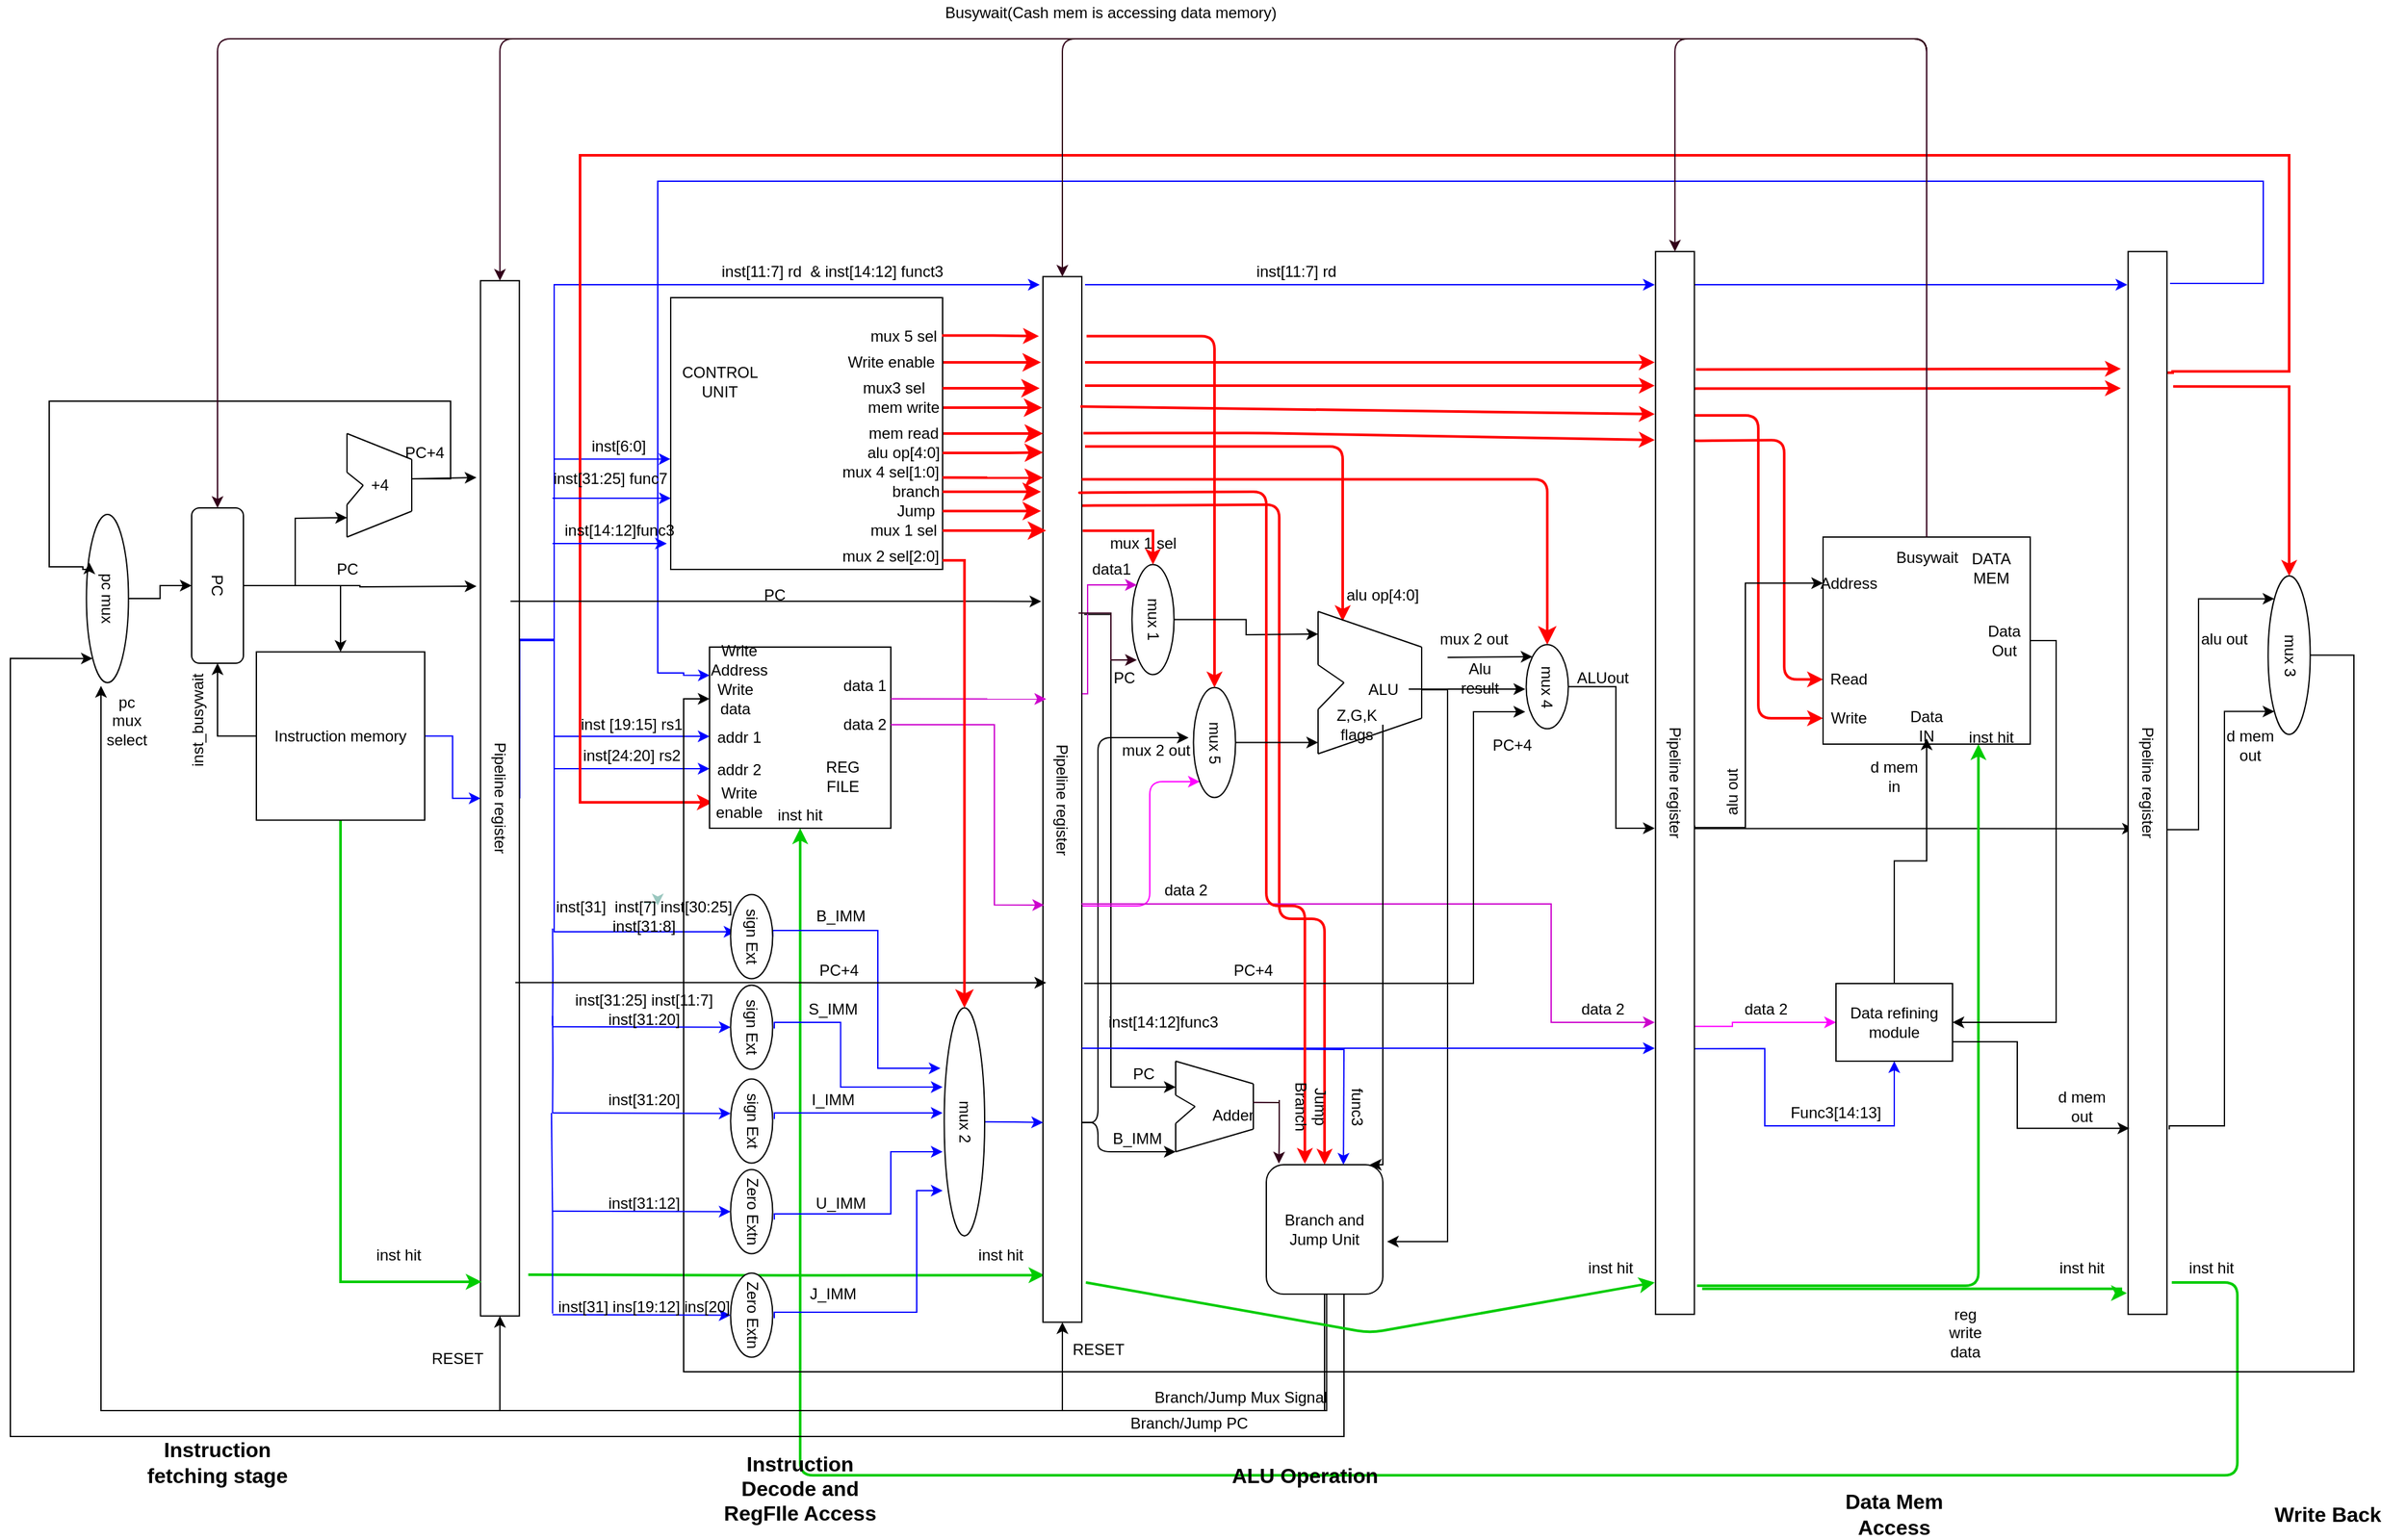<mxfile version="15.0.1" type="device" pages="2"><diagram id="JxTKnqZXV-JEExH2jW5i" name="Page-1"><mxGraphModel dx="3445" dy="2548" grid="1" gridSize="10" guides="1" tooltips="1" connect="1" arrows="1" fold="1" page="1" pageScale="1" pageWidth="850" pageHeight="1100" math="0" shadow="0"><root><mxCell id="0"/><mxCell id="1" parent="0"/><mxCell id="hvUWrI-F-tEUR6zchZlA-72" style="edgeStyle=orthogonalEdgeStyle;rounded=0;orthogonalLoop=1;jettySize=auto;html=1;entryX=-0.001;entryY=0.594;entryDx=0;entryDy=0;exitX=0.5;exitY=0;exitDx=0;exitDy=0;strokeColor=#0000FF;entryPerimeter=0;" parent="1" source="hvUWrI-F-tEUR6zchZlA-1" target="hvUWrI-F-tEUR6zchZlA-25" edge="1"><mxGeometry relative="1" as="geometry"><Array as="points"><mxPoint x="113" y="305"/><mxPoint x="140" y="305"/><mxPoint x="140" y="165"/></Array></mxGeometry></mxCell><mxCell id="hvUWrI-F-tEUR6zchZlA-74" style="edgeStyle=orthogonalEdgeStyle;rounded=0;orthogonalLoop=1;jettySize=auto;html=1;entryX=0;entryY=0.5;entryDx=0;entryDy=0;exitX=0.5;exitY=0;exitDx=0;exitDy=0;strokeColor=#0000FF;" parent="1" source="hvUWrI-F-tEUR6zchZlA-1" edge="1"><mxGeometry relative="1" as="geometry"><Array as="points"><mxPoint x="140" y="304"/><mxPoint x="140" y="530"/></Array><mxPoint x="280" y="530.0" as="targetPoint"/></mxGeometry></mxCell><mxCell id="hvUWrI-F-tEUR6zchZlA-75" style="edgeStyle=orthogonalEdgeStyle;rounded=0;orthogonalLoop=1;jettySize=auto;html=1;exitX=0.5;exitY=0;exitDx=0;exitDy=0;strokeColor=#0000FF;" parent="1" source="hvUWrI-F-tEUR6zchZlA-1" edge="1"><mxGeometry relative="1" as="geometry"><Array as="points"><mxPoint x="113" y="304"/><mxPoint x="140" y="304"/><mxPoint x="140" y="30"/><mxPoint x="515" y="30"/></Array><mxPoint x="515" y="30" as="targetPoint"/></mxGeometry></mxCell><mxCell id="hvUWrI-F-tEUR6zchZlA-76" style="edgeStyle=orthogonalEdgeStyle;rounded=0;orthogonalLoop=1;jettySize=auto;html=1;exitX=0.5;exitY=0;exitDx=0;exitDy=0;strokeColor=#0000FF;" parent="1" source="hvUWrI-F-tEUR6zchZlA-1" edge="1"><mxGeometry relative="1" as="geometry"><Array as="points"><mxPoint x="140" y="305"/><mxPoint x="140" y="379"/></Array><mxPoint x="260" y="379" as="targetPoint"/></mxGeometry></mxCell><mxCell id="hvUWrI-F-tEUR6zchZlA-77" style="edgeStyle=orthogonalEdgeStyle;rounded=0;orthogonalLoop=1;jettySize=auto;html=1;exitX=0.5;exitY=0;exitDx=0;exitDy=0;strokeColor=#0000FF;" parent="1" source="hvUWrI-F-tEUR6zchZlA-1" edge="1"><mxGeometry relative="1" as="geometry"><Array as="points"><mxPoint x="140" y="305"/><mxPoint x="140" y="404"/></Array><mxPoint x="260" y="404" as="targetPoint"/></mxGeometry></mxCell><mxCell id="rvypjr39QOGcPHgI25fg-65" style="edgeStyle=orthogonalEdgeStyle;rounded=0;orthogonalLoop=1;jettySize=auto;html=1;entryX=0.955;entryY=0.961;entryDx=0;entryDy=0;entryPerimeter=0;strokeWidth=2;strokeColor=#00CC00;" parent="1" target="hvUWrI-F-tEUR6zchZlA-2" edge="1"><mxGeometry relative="1" as="geometry"><mxPoint x="120" y="795" as="sourcePoint"/></mxGeometry></mxCell><mxCell id="hvUWrI-F-tEUR6zchZlA-1" value="Pipeline register" style="whiteSpace=wrap;html=1;rotation=90;" parent="1" vertex="1"><mxGeometry x="-301.87" y="411.88" width="800" height="30" as="geometry"/></mxCell><mxCell id="hvUWrI-F-tEUR6zchZlA-92" style="edgeStyle=orthogonalEdgeStyle;rounded=0;orthogonalLoop=1;jettySize=auto;html=1;entryX=0;entryY=0.5;entryDx=0;entryDy=0;exitX=0.243;exitY=-0.024;exitDx=0;exitDy=0;exitPerimeter=0;strokeColor=#FF0000;strokeWidth=2;" parent="1" source="hvUWrI-F-tEUR6zchZlA-2" target="hvUWrI-F-tEUR6zchZlA-45" edge="1"><mxGeometry relative="1" as="geometry"><Array as="points"><mxPoint x="603" y="220"/></Array></mxGeometry></mxCell><mxCell id="hvUWrI-F-tEUR6zchZlA-117" style="edgeStyle=orthogonalEdgeStyle;rounded=0;orthogonalLoop=1;jettySize=auto;html=1;strokeColor=#FF0000;strokeWidth=2;" parent="1" edge="1"><mxGeometry relative="1" as="geometry"><mxPoint x="990" y="90" as="targetPoint"/><mxPoint x="550" y="90" as="sourcePoint"/><Array as="points"><mxPoint x="820" y="90"/></Array></mxGeometry></mxCell><mxCell id="hvUWrI-F-tEUR6zchZlA-120" style="edgeStyle=orthogonalEdgeStyle;curved=0;rounded=1;sketch=0;orthogonalLoop=1;jettySize=auto;html=1;strokeColor=#FF0000;strokeWidth=2;" parent="1" edge="1"><mxGeometry relative="1" as="geometry"><mxPoint x="749" y="290" as="targetPoint"/><mxPoint x="550" y="155" as="sourcePoint"/><Array as="points"><mxPoint x="749" y="155"/></Array></mxGeometry></mxCell><mxCell id="hvUWrI-F-tEUR6zchZlA-131" style="edgeStyle=orthogonalEdgeStyle;rounded=1;sketch=0;orthogonalLoop=1;jettySize=auto;html=1;exitX=0.219;exitY=-0.031;exitDx=0;exitDy=0;strokeColor=#FF0000;strokeWidth=2;exitPerimeter=0;" parent="1" source="hvUWrI-F-tEUR6zchZlA-2" target="4DEp9bszmLbiqCWkpmcW-16" edge="1"><mxGeometry relative="1" as="geometry"><mxPoint x="700" y="40" as="targetPoint"/><Array as="points"><mxPoint x="547" y="201"/><mxPoint x="700" y="200"/><mxPoint x="700" y="520"/><mxPoint x="735" y="520"/></Array></mxGeometry></mxCell><mxCell id="hvUWrI-F-tEUR6zchZlA-139" style="edgeStyle=orthogonalEdgeStyle;rounded=0;sketch=0;orthogonalLoop=1;jettySize=auto;html=1;strokeColor=#FF0000;strokeWidth=2;" parent="1" edge="1"><mxGeometry relative="1" as="geometry"><mxPoint x="550" y="108" as="sourcePoint"/><mxPoint x="990" y="108" as="targetPoint"/></mxGeometry></mxCell><mxCell id="rvypjr39QOGcPHgI25fg-91" style="edgeStyle=orthogonalEdgeStyle;rounded=1;orthogonalLoop=1;jettySize=auto;html=1;strokeWidth=1;exitX=0.809;exitY=-0.016;exitDx=0;exitDy=0;exitPerimeter=0;" parent="1" source="hvUWrI-F-tEUR6zchZlA-2" edge="1"><mxGeometry relative="1" as="geometry"><mxPoint x="630" y="380" as="targetPoint"/><Array as="points"><mxPoint x="560" y="677"/><mxPoint x="560" y="380"/></Array></mxGeometry></mxCell><mxCell id="nPi3VuoPX1wwGFf3cGiU-2" style="edgeStyle=orthogonalEdgeStyle;rounded=1;orthogonalLoop=1;jettySize=auto;html=1;exitX=0.809;exitY=-0.011;exitDx=0;exitDy=0;exitPerimeter=0;" parent="1" source="hvUWrI-F-tEUR6zchZlA-2" edge="1"><mxGeometry relative="1" as="geometry"><mxPoint x="620" y="700" as="targetPoint"/><Array as="points"><mxPoint x="560" y="677"/><mxPoint x="560" y="700"/></Array></mxGeometry></mxCell><mxCell id="nPi3VuoPX1wwGFf3cGiU-3" style="edgeStyle=orthogonalEdgeStyle;rounded=0;orthogonalLoop=1;jettySize=auto;html=1;exitX=0.323;exitY=-0.06;exitDx=0;exitDy=0;exitPerimeter=0;" parent="1" source="hvUWrI-F-tEUR6zchZlA-2" edge="1"><mxGeometry relative="1" as="geometry"><mxPoint x="620" y="650" as="targetPoint"/><Array as="points"><mxPoint x="570" y="285"/><mxPoint x="570" y="650"/></Array></mxGeometry></mxCell><mxCell id="nPi3VuoPX1wwGFf3cGiU-6" style="edgeStyle=orthogonalEdgeStyle;rounded=1;orthogonalLoop=1;jettySize=auto;html=1;entryX=1;entryY=1;entryDx=0;entryDy=0;strokeColor=#FF00FF;" parent="1" target="nPi3VuoPX1wwGFf3cGiU-5" edge="1"><mxGeometry relative="1" as="geometry"><mxPoint x="548" y="510" as="sourcePoint"/><Array as="points"><mxPoint x="600" y="510"/><mxPoint x="600" y="414"/></Array></mxGeometry></mxCell><mxCell id="nPi3VuoPX1wwGFf3cGiU-7" style="edgeStyle=orthogonalEdgeStyle;rounded=1;orthogonalLoop=1;jettySize=auto;html=1;entryX=0;entryY=0.5;entryDx=0;entryDy=0;exitX=0.057;exitY=-0.123;exitDx=0;exitDy=0;exitPerimeter=0;strokeColor=#FF0000;strokeWidth=2;" parent="1" source="hvUWrI-F-tEUR6zchZlA-2" target="nPi3VuoPX1wwGFf3cGiU-5" edge="1"><mxGeometry relative="1" as="geometry"><Array as="points"><mxPoint x="650" y="70"/></Array></mxGeometry></mxCell><mxCell id="hvUWrI-F-tEUR6zchZlA-2" value="Pipeline register" style="whiteSpace=wrap;html=1;rotation=90;" parent="1" vertex="1"><mxGeometry x="128.53" y="412.73" width="807.96" height="30" as="geometry"/></mxCell><mxCell id="hvUWrI-F-tEUR6zchZlA-108" style="edgeStyle=orthogonalEdgeStyle;rounded=0;orthogonalLoop=1;jettySize=auto;html=1;entryX=0.543;entryY=0.854;entryDx=0;entryDy=0;entryPerimeter=0;exitX=0.54;exitY=-0.005;exitDx=0;exitDy=0;exitPerimeter=0;" parent="1" source="hvUWrI-F-tEUR6zchZlA-3" target="hvUWrI-F-tEUR6zchZlA-4" edge="1"><mxGeometry relative="1" as="geometry"><mxPoint x="1106" y="413" as="targetPoint"/><Array as="points"><mxPoint x="1021" y="450"/></Array><mxPoint x="850" y="340" as="sourcePoint"/></mxGeometry></mxCell><mxCell id="hvUWrI-F-tEUR6zchZlA-113" style="edgeStyle=orthogonalEdgeStyle;rounded=0;orthogonalLoop=1;jettySize=auto;html=1;strokeColor=#0000FF;" parent="1" edge="1"><mxGeometry relative="1" as="geometry"><mxPoint x="1355" y="30" as="targetPoint"/><Array as="points"><mxPoint x="1020" y="30"/><mxPoint x="1355" y="30"/></Array><mxPoint x="1020" y="30" as="sourcePoint"/></mxGeometry></mxCell><mxCell id="hvUWrI-F-tEUR6zchZlA-118" style="edgeStyle=orthogonalEdgeStyle;rounded=0;orthogonalLoop=1;jettySize=auto;html=1;strokeColor=#FF0000;strokeWidth=2;exitX=0.129;exitY=0.007;exitDx=0;exitDy=0;exitPerimeter=0;" parent="1" source="hvUWrI-F-tEUR6zchZlA-3" edge="1"><mxGeometry relative="1" as="geometry"><mxPoint x="1350" y="110" as="targetPoint"/><mxPoint x="852" y="110" as="sourcePoint"/><Array as="points"><mxPoint x="1022" y="110"/></Array></mxGeometry></mxCell><mxCell id="hvUWrI-F-tEUR6zchZlA-126" style="edgeStyle=orthogonalEdgeStyle;curved=0;rounded=1;sketch=0;orthogonalLoop=1;jettySize=auto;html=1;entryX=0;entryY=0.5;entryDx=0;entryDy=0;strokeColor=#FF0000;strokeWidth=2;exitX=0.178;exitY=0.003;exitDx=0;exitDy=0;exitPerimeter=0;" parent="1" source="hvUWrI-F-tEUR6zchZlA-3" target="hvUWrI-F-tEUR6zchZlA-19" edge="1"><mxGeometry relative="1" as="geometry"><Array as="points"><mxPoint x="1025" y="151"/><mxPoint x="1090" y="150"/><mxPoint x="1090" y="335"/></Array><mxPoint x="851" y="150" as="sourcePoint"/></mxGeometry></mxCell><mxCell id="hvUWrI-F-tEUR6zchZlA-127" style="edgeStyle=orthogonalEdgeStyle;curved=0;rounded=1;sketch=0;orthogonalLoop=1;jettySize=auto;html=1;entryX=0;entryY=0.5;entryDx=0;entryDy=0;strokeColor=#FF0000;strokeWidth=2;" parent="1" target="hvUWrI-F-tEUR6zchZlA-20" edge="1"><mxGeometry relative="1" as="geometry"><mxPoint x="1021" y="131" as="sourcePoint"/><Array as="points"><mxPoint x="1021" y="131"/><mxPoint x="1070" y="131"/><mxPoint x="1070" y="365"/></Array></mxGeometry></mxCell><mxCell id="hvUWrI-F-tEUR6zchZlA-140" style="edgeStyle=orthogonalEdgeStyle;rounded=0;sketch=0;orthogonalLoop=1;jettySize=auto;html=1;strokeColor=#FF0000;strokeWidth=2;exitX=0.111;exitY=-0.037;exitDx=0;exitDy=0;exitPerimeter=0;" parent="1" source="hvUWrI-F-tEUR6zchZlA-3" edge="1"><mxGeometry relative="1" as="geometry"><mxPoint x="1350" y="95" as="targetPoint"/><mxPoint x="850" y="95" as="sourcePoint"/></mxGeometry></mxCell><mxCell id="rvypjr39QOGcPHgI25fg-36" style="edgeStyle=orthogonalEdgeStyle;rounded=0;orthogonalLoop=1;jettySize=auto;html=1;entryX=0;entryY=0.5;entryDx=0;entryDy=0;exitX=0.729;exitY=0.012;exitDx=0;exitDy=0;exitPerimeter=0;fillColor=#e1d5e7;strokeColor=#FF00FF;" parent="1" source="hvUWrI-F-tEUR6zchZlA-3" target="rvypjr39QOGcPHgI25fg-35" edge="1"><mxGeometry relative="1" as="geometry"><mxPoint x="1024" y="602" as="sourcePoint"/><Array as="points"><mxPoint x="1050" y="603"/><mxPoint x="1050" y="600"/></Array></mxGeometry></mxCell><mxCell id="rvypjr39QOGcPHgI25fg-39" style="edgeStyle=orthogonalEdgeStyle;rounded=0;orthogonalLoop=1;jettySize=auto;html=1;entryX=0;entryY=0.5;entryDx=0;entryDy=0;exitX=0.542;exitY=-0.014;exitDx=0;exitDy=0;exitPerimeter=0;" parent="1" source="hvUWrI-F-tEUR6zchZlA-3" target="hvUWrI-F-tEUR6zchZlA-18" edge="1"><mxGeometry relative="1" as="geometry"><Array as="points"><mxPoint x="1060" y="449"/><mxPoint x="1060" y="261"/></Array></mxGeometry></mxCell><mxCell id="rvypjr39QOGcPHgI25fg-42" style="edgeStyle=orthogonalEdgeStyle;rounded=0;orthogonalLoop=1;jettySize=auto;html=1;entryX=0.5;entryY=1;entryDx=0;entryDy=0;exitX=0.75;exitY=0;exitDx=0;exitDy=0;strokeColor=#0000FF;" parent="1" source="hvUWrI-F-tEUR6zchZlA-3" target="rvypjr39QOGcPHgI25fg-35" edge="1"><mxGeometry relative="1" as="geometry"><Array as="points"><mxPoint x="1075" y="620"/><mxPoint x="1075" y="680"/><mxPoint x="1175" y="680"/></Array></mxGeometry></mxCell><mxCell id="rvypjr39QOGcPHgI25fg-67" style="edgeStyle=orthogonalEdgeStyle;rounded=0;orthogonalLoop=1;jettySize=auto;html=1;strokeWidth=2;exitX=0.976;exitY=-0.201;exitDx=0;exitDy=0;exitPerimeter=0;entryX=0.98;entryY=1.03;entryDx=0;entryDy=0;entryPerimeter=0;strokeColor=#00CC00;" parent="1" source="hvUWrI-F-tEUR6zchZlA-3" target="hvUWrI-F-tEUR6zchZlA-4" edge="1"><mxGeometry relative="1" as="geometry"><mxPoint x="1350" y="800" as="targetPoint"/><mxPoint x="1040" y="800" as="sourcePoint"/><Array as="points"><mxPoint x="1350" y="806"/><mxPoint x="1350" y="809"/></Array></mxGeometry></mxCell><mxCell id="rvypjr39QOGcPHgI25fg-69" style="edgeStyle=orthogonalEdgeStyle;rounded=1;orthogonalLoop=1;jettySize=auto;html=1;entryX=0.75;entryY=1;entryDx=0;entryDy=0;strokeWidth=2;exitX=0.973;exitY=-0.068;exitDx=0;exitDy=0;exitPerimeter=0;strokeColor=#00CC00;" parent="1" source="hvUWrI-F-tEUR6zchZlA-3" target="hvUWrI-F-tEUR6zchZlA-17" edge="1"><mxGeometry relative="1" as="geometry"/></mxCell><mxCell id="hvUWrI-F-tEUR6zchZlA-3" value="Pipeline register" style="whiteSpace=wrap;html=1;rotation=90;" parent="1" vertex="1"><mxGeometry x="595" y="400" width="821.25" height="30" as="geometry"/></mxCell><mxCell id="hvUWrI-F-tEUR6zchZlA-105" style="edgeStyle=orthogonalEdgeStyle;rounded=0;orthogonalLoop=1;jettySize=auto;html=1;entryX=0;entryY=1;entryDx=0;entryDy=0;exitX=0.544;exitY=0.033;exitDx=0;exitDy=0;exitPerimeter=0;" parent="1" source="hvUWrI-F-tEUR6zchZlA-4" target="hvUWrI-F-tEUR6zchZlA-55" edge="1"><mxGeometry relative="1" as="geometry"><Array as="points"><mxPoint x="1410" y="451"/><mxPoint x="1410" y="273"/></Array></mxGeometry></mxCell><mxCell id="hvUWrI-F-tEUR6zchZlA-109" style="edgeStyle=orthogonalEdgeStyle;rounded=0;orthogonalLoop=1;jettySize=auto;html=1;exitX=0.826;exitY=-0.058;exitDx=0;exitDy=0;exitPerimeter=0;entryX=1;entryY=1;entryDx=0;entryDy=0;" parent="1" source="hvUWrI-F-tEUR6zchZlA-4" target="hvUWrI-F-tEUR6zchZlA-55" edge="1"><mxGeometry relative="1" as="geometry"><mxPoint x="1470" y="316" as="targetPoint"/><Array as="points"><mxPoint x="1387" y="680"/><mxPoint x="1430" y="680"/><mxPoint x="1430" y="360"/></Array></mxGeometry></mxCell><mxCell id="hvUWrI-F-tEUR6zchZlA-114" style="edgeStyle=orthogonalEdgeStyle;rounded=0;orthogonalLoop=1;jettySize=auto;html=1;entryX=0.001;entryY=0.156;entryDx=0;entryDy=0;entryPerimeter=0;strokeColor=#0000FF;exitX=0.03;exitY=-0.079;exitDx=0;exitDy=0;exitPerimeter=0;" parent="1" source="hvUWrI-F-tEUR6zchZlA-4" target="hvUWrI-F-tEUR6zchZlA-6" edge="1"><mxGeometry relative="1" as="geometry"><mxPoint x="1139" y="60" as="sourcePoint"/><Array as="points"><mxPoint x="1460" y="29"/><mxPoint x="1460" y="-50"/><mxPoint x="220" y="-50"/><mxPoint x="220" y="330"/><mxPoint x="240" y="330"/><mxPoint x="240" y="332"/></Array></mxGeometry></mxCell><mxCell id="hvUWrI-F-tEUR6zchZlA-119" style="edgeStyle=orthogonalEdgeStyle;rounded=0;orthogonalLoop=1;jettySize=auto;html=1;entryX=0;entryY=0.5;entryDx=0;entryDy=0;strokeColor=#FF0000;strokeWidth=2;exitX=0.114;exitY=0.016;exitDx=0;exitDy=0;exitPerimeter=0;" parent="1" source="hvUWrI-F-tEUR6zchZlA-4" target="hvUWrI-F-tEUR6zchZlA-10" edge="1"><mxGeometry relative="1" as="geometry"><Array as="points"><mxPoint x="1390" y="97"/><mxPoint x="1480" y="97"/><mxPoint x="1480" y="-70"/><mxPoint x="160" y="-70"/><mxPoint x="160" y="430"/></Array><mxPoint x="1140" y="97" as="sourcePoint"/></mxGeometry></mxCell><mxCell id="hvUWrI-F-tEUR6zchZlA-141" style="edgeStyle=orthogonalEdgeStyle;rounded=0;sketch=0;orthogonalLoop=1;jettySize=auto;html=1;entryX=0;entryY=0.5;entryDx=0;entryDy=0;strokeColor=#FF0000;strokeWidth=2;exitX=0.127;exitY=-0.159;exitDx=0;exitDy=0;exitPerimeter=0;" parent="1" source="hvUWrI-F-tEUR6zchZlA-4" target="hvUWrI-F-tEUR6zchZlA-55" edge="1"><mxGeometry relative="1" as="geometry"><mxPoint x="1140" y="110" as="sourcePoint"/><Array as="points"><mxPoint x="1480" y="109"/></Array></mxGeometry></mxCell><mxCell id="rvypjr39QOGcPHgI25fg-68" style="edgeStyle=orthogonalEdgeStyle;orthogonalLoop=1;jettySize=auto;html=1;entryX=0.5;entryY=1;entryDx=0;entryDy=0;strokeWidth=2;exitX=0.97;exitY=-0.124;exitDx=0;exitDy=0;exitPerimeter=0;rounded=1;strokeColor=#00CC00;" parent="1" source="hvUWrI-F-tEUR6zchZlA-4" target="hvUWrI-F-tEUR6zchZlA-6" edge="1"><mxGeometry relative="1" as="geometry"><Array as="points"><mxPoint x="1440" y="801"/><mxPoint x="1440" y="950"/><mxPoint x="330" y="950"/></Array></mxGeometry></mxCell><mxCell id="hvUWrI-F-tEUR6zchZlA-4" value="Pipeline register" style="whiteSpace=wrap;html=1;rotation=90;" parent="1" vertex="1"><mxGeometry x="960" y="400" width="821.25" height="30" as="geometry"/></mxCell><mxCell id="hvUWrI-F-tEUR6zchZlA-16" value="" style="group;" parent="1" vertex="1" connectable="0"><mxGeometry x="260" y="290" width="160" height="170" as="geometry"/></mxCell><mxCell id="hvUWrI-F-tEUR6zchZlA-6" value="" style="whiteSpace=wrap;html=1;aspect=fixed;" parent="hvUWrI-F-tEUR6zchZlA-16" vertex="1"><mxGeometry y="20" width="140" height="140" as="geometry"/></mxCell><mxCell id="hvUWrI-F-tEUR6zchZlA-7" value="Write Address" style="text;html=1;strokeColor=none;fillColor=none;align=center;verticalAlign=middle;whiteSpace=wrap;" parent="hvUWrI-F-tEUR6zchZlA-16" vertex="1"><mxGeometry x="2.5" y="20" width="40" height="20" as="geometry"/></mxCell><mxCell id="hvUWrI-F-tEUR6zchZlA-8" value="addr 1&lt;span style=&quot;color: rgba(0 , 0 , 0 , 0) ; font-family: monospace ; font-size: 0px&quot;&gt;%3CmxGraphModel%3E%3Croot%3E%3CmxCell%20id%3D%220%22%2F%3E%3CmxCell%20id%3D%221%22%20parent%3D%220%22%2F%3E%3CmxCell%20id%3D%222%22%20value%3D%22Write%20Address%22%20style%3D%22text%3Bhtml%3D1%3BstrokeColor%3Dnone%3BfillColor%3Dnone%3Balign%3Dcenter%3BverticalAlign%3Dmiddle%3BwhiteSpace%3Dwrap%3Brounded%3D0%3B%22%20vertex%3D%221%22%20parent%3D%221%22%3E%3CmxGeometry%20x%3D%22310%22%20y%3D%22190%22%20width%3D%2240%22%20height%3D%2220%22%20as%3D%22geometry%22%2F%3E%3C%2FmxCell%3E%3C%2Froot%3E%3C%2FmxGraphModel%3E&lt;/span&gt;" style="text;html=1;strokeColor=none;fillColor=none;align=center;verticalAlign=middle;whiteSpace=wrap;" parent="hvUWrI-F-tEUR6zchZlA-16" vertex="1"><mxGeometry x="2.5" y="80" width="40" height="20" as="geometry"/></mxCell><mxCell id="hvUWrI-F-tEUR6zchZlA-9" value="addr 2" style="text;html=1;strokeColor=none;fillColor=none;align=center;verticalAlign=middle;whiteSpace=wrap;" parent="hvUWrI-F-tEUR6zchZlA-16" vertex="1"><mxGeometry x="2.5" y="105" width="40" height="20" as="geometry"/></mxCell><mxCell id="hvUWrI-F-tEUR6zchZlA-10" value="Write enable" style="text;html=1;strokeColor=none;fillColor=none;align=center;verticalAlign=middle;whiteSpace=wrap;" parent="hvUWrI-F-tEUR6zchZlA-16" vertex="1"><mxGeometry x="2.5" y="130" width="40" height="20" as="geometry"/></mxCell><mxCell id="hvUWrI-F-tEUR6zchZlA-11" value="data 1" style="text;html=1;strokeColor=none;fillColor=none;align=center;verticalAlign=middle;whiteSpace=wrap;" parent="hvUWrI-F-tEUR6zchZlA-16" vertex="1"><mxGeometry x="100" y="40" width="40" height="20" as="geometry"/></mxCell><mxCell id="hvUWrI-F-tEUR6zchZlA-12" value="data 2" style="text;html=1;strokeColor=none;fillColor=none;align=center;verticalAlign=middle;whiteSpace=wrap;" parent="hvUWrI-F-tEUR6zchZlA-16" vertex="1"><mxGeometry x="100" y="70" width="40" height="20" as="geometry"/></mxCell><mxCell id="hvUWrI-F-tEUR6zchZlA-13" value="Write data" style="text;html=1;strokeColor=none;fillColor=none;align=center;verticalAlign=middle;whiteSpace=wrap;" parent="hvUWrI-F-tEUR6zchZlA-16" vertex="1"><mxGeometry y="50" width="40" height="20" as="geometry"/></mxCell><mxCell id="hvUWrI-F-tEUR6zchZlA-15" value="REG FILE" style="text;html=1;strokeColor=none;fillColor=none;align=center;verticalAlign=middle;whiteSpace=wrap;" parent="hvUWrI-F-tEUR6zchZlA-16" vertex="1"><mxGeometry x="82.5" y="110" width="40" height="20" as="geometry"/></mxCell><mxCell id="rvypjr39QOGcPHgI25fg-77" value="inst hit" style="text;html=1;strokeColor=none;fillColor=none;align=center;verticalAlign=middle;whiteSpace=wrap;rounded=0;" parent="hvUWrI-F-tEUR6zchZlA-16" vertex="1"><mxGeometry x="50" y="140" width="40" height="20" as="geometry"/></mxCell><mxCell id="hvUWrI-F-tEUR6zchZlA-43" value="" style="group;" parent="1" vertex="1" connectable="0"><mxGeometry x="730" y="282.5" width="80" height="117.5" as="geometry"/></mxCell><mxCell id="hvUWrI-F-tEUR6zchZlA-36" value="" style="endArrow=none;html=1;" parent="hvUWrI-F-tEUR6zchZlA-43" edge="1"><mxGeometry width="50" height="50" relative="1" as="geometry"><mxPoint x="80" y="82.5" as="sourcePoint"/><mxPoint x="80" y="27.5" as="targetPoint"/></mxGeometry></mxCell><mxCell id="hvUWrI-F-tEUR6zchZlA-37" value="" style="endArrow=none;html=1;" parent="hvUWrI-F-tEUR6zchZlA-43" edge="1"><mxGeometry width="50" height="50" relative="1" as="geometry"><mxPoint as="sourcePoint"/><mxPoint x="80" y="27.5" as="targetPoint"/></mxGeometry></mxCell><mxCell id="hvUWrI-F-tEUR6zchZlA-38" value="" style="endArrow=none;html=1;" parent="hvUWrI-F-tEUR6zchZlA-43" edge="1"><mxGeometry width="50" height="50" relative="1" as="geometry"><mxPoint y="110" as="sourcePoint"/><mxPoint x="80" y="82.5" as="targetPoint"/></mxGeometry></mxCell><mxCell id="hvUWrI-F-tEUR6zchZlA-39" value="" style="endArrow=none;html=1;" parent="hvUWrI-F-tEUR6zchZlA-43" edge="1"><mxGeometry width="50" height="50" relative="1" as="geometry"><mxPoint y="41.25" as="sourcePoint"/><mxPoint as="targetPoint"/></mxGeometry></mxCell><mxCell id="hvUWrI-F-tEUR6zchZlA-40" value="" style="endArrow=none;html=1;" parent="hvUWrI-F-tEUR6zchZlA-43" edge="1"><mxGeometry width="50" height="50" relative="1" as="geometry"><mxPoint y="110" as="sourcePoint"/><mxPoint y="75.625" as="targetPoint"/></mxGeometry></mxCell><mxCell id="hvUWrI-F-tEUR6zchZlA-41" value="" style="endArrow=none;html=1;" parent="hvUWrI-F-tEUR6zchZlA-43" edge="1"><mxGeometry width="50" height="50" relative="1" as="geometry"><mxPoint y="75.625" as="sourcePoint"/><mxPoint x="20" y="55" as="targetPoint"/></mxGeometry></mxCell><mxCell id="hvUWrI-F-tEUR6zchZlA-42" value="" style="endArrow=none;html=1;" parent="hvUWrI-F-tEUR6zchZlA-43" edge="1"><mxGeometry width="50" height="50" relative="1" as="geometry"><mxPoint y="41.25" as="sourcePoint"/><mxPoint x="20" y="55" as="targetPoint"/></mxGeometry></mxCell><mxCell id="hvUWrI-F-tEUR6zchZlA-68" value="ALU" style="text;html=1;align=center;verticalAlign=middle;resizable=0;points=[];autosize=1;strokeColor=none;" parent="hvUWrI-F-tEUR6zchZlA-43" vertex="1"><mxGeometry x="30" y="50" width="40" height="20" as="geometry"/></mxCell><mxCell id="hvUWrI-F-tEUR6zchZlA-162" value="Z,G,K flags" style="text;html=1;strokeColor=none;fillColor=none;align=center;verticalAlign=middle;whiteSpace=wrap;rounded=0;sketch=0;" parent="hvUWrI-F-tEUR6zchZlA-43" vertex="1"><mxGeometry x="10" y="77.5" width="40" height="20" as="geometry"/></mxCell><mxCell id="hvUWrI-F-tEUR6zchZlA-97" style="edgeStyle=orthogonalEdgeStyle;rounded=0;orthogonalLoop=1;jettySize=auto;html=1;" parent="1" source="hvUWrI-F-tEUR6zchZlA-45" edge="1"><mxGeometry relative="1" as="geometry"><mxPoint x="730" y="300" as="targetPoint"/></mxGeometry></mxCell><mxCell id="hvUWrI-F-tEUR6zchZlA-45" value="mux 1" style="ellipse;whiteSpace=wrap;html=1;rotation=90;" parent="1" vertex="1"><mxGeometry x="560" y="272.5" width="85" height="32.5" as="geometry"/></mxCell><mxCell id="hvUWrI-F-tEUR6zchZlA-110" style="edgeStyle=orthogonalEdgeStyle;rounded=0;orthogonalLoop=1;jettySize=auto;html=1;entryX=0;entryY=0.5;entryDx=0;entryDy=0;exitX=0.5;exitY=0;exitDx=0;exitDy=0;" parent="1" source="hvUWrI-F-tEUR6zchZlA-55" target="hvUWrI-F-tEUR6zchZlA-13" edge="1"><mxGeometry relative="1" as="geometry"><mxPoint x="1260" y="316" as="sourcePoint"/><Array as="points"><mxPoint x="1530" y="316"/><mxPoint x="1530" y="870"/><mxPoint x="240" y="870"/><mxPoint x="240" y="350"/></Array></mxGeometry></mxCell><mxCell id="hvUWrI-F-tEUR6zchZlA-55" value="mux 3" style="ellipse;whiteSpace=wrap;html=1;rotation=90;" parent="1" vertex="1"><mxGeometry x="1418.75" y="300" width="122.5" height="32.5" as="geometry"/></mxCell><mxCell id="hvUWrI-F-tEUR6zchZlA-56" value="" style="group;" parent="1" vertex="1" connectable="0"><mxGeometry x="-20" y="145" width="50" height="80" as="geometry"/></mxCell><mxCell id="hvUWrI-F-tEUR6zchZlA-57" value="" style="endArrow=none;html=1;" parent="hvUWrI-F-tEUR6zchZlA-56" edge="1"><mxGeometry width="50" height="50" relative="1" as="geometry"><mxPoint x="50" y="60" as="sourcePoint"/><mxPoint x="50" y="20" as="targetPoint"/></mxGeometry></mxCell><mxCell id="hvUWrI-F-tEUR6zchZlA-58" value="" style="endArrow=none;html=1;" parent="hvUWrI-F-tEUR6zchZlA-56" edge="1"><mxGeometry width="50" height="50" relative="1" as="geometry"><mxPoint as="sourcePoint"/><mxPoint x="50" y="20" as="targetPoint"/></mxGeometry></mxCell><mxCell id="hvUWrI-F-tEUR6zchZlA-59" value="" style="endArrow=none;html=1;" parent="hvUWrI-F-tEUR6zchZlA-56" edge="1"><mxGeometry width="50" height="50" relative="1" as="geometry"><mxPoint y="80" as="sourcePoint"/><mxPoint x="50" y="60" as="targetPoint"/></mxGeometry></mxCell><mxCell id="hvUWrI-F-tEUR6zchZlA-60" value="" style="endArrow=none;html=1;" parent="hvUWrI-F-tEUR6zchZlA-56" edge="1"><mxGeometry width="50" height="50" relative="1" as="geometry"><mxPoint y="30" as="sourcePoint"/><mxPoint as="targetPoint"/></mxGeometry></mxCell><mxCell id="hvUWrI-F-tEUR6zchZlA-61" value="" style="endArrow=none;html=1;" parent="hvUWrI-F-tEUR6zchZlA-56" edge="1"><mxGeometry width="50" height="50" relative="1" as="geometry"><mxPoint y="80" as="sourcePoint"/><mxPoint y="55" as="targetPoint"/></mxGeometry></mxCell><mxCell id="hvUWrI-F-tEUR6zchZlA-62" value="" style="endArrow=none;html=1;" parent="hvUWrI-F-tEUR6zchZlA-56" edge="1"><mxGeometry width="50" height="50" relative="1" as="geometry"><mxPoint y="55" as="sourcePoint"/><mxPoint x="12.5" y="40" as="targetPoint"/></mxGeometry></mxCell><mxCell id="hvUWrI-F-tEUR6zchZlA-63" value="" style="endArrow=none;html=1;" parent="hvUWrI-F-tEUR6zchZlA-56" edge="1"><mxGeometry width="50" height="50" relative="1" as="geometry"><mxPoint y="30" as="sourcePoint"/><mxPoint x="12.5" y="40" as="targetPoint"/></mxGeometry></mxCell><mxCell id="hvUWrI-F-tEUR6zchZlA-67" value="+4" style="text;html=1;align=center;verticalAlign=middle;resizable=0;points=[];autosize=1;strokeColor=none;" parent="hvUWrI-F-tEUR6zchZlA-56" vertex="1"><mxGeometry x="10" y="30" width="30" height="20" as="geometry"/></mxCell><mxCell id="hvUWrI-F-tEUR6zchZlA-70" style="edgeStyle=orthogonalEdgeStyle;rounded=0;orthogonalLoop=1;jettySize=auto;html=1;strokeColor=#0000FF;" parent="1" source="hvUWrI-F-tEUR6zchZlA-64" target="hvUWrI-F-tEUR6zchZlA-1" edge="1"><mxGeometry relative="1" as="geometry"/></mxCell><mxCell id="rvypjr39QOGcPHgI25fg-64" style="edgeStyle=orthogonalEdgeStyle;rounded=0;orthogonalLoop=1;jettySize=auto;html=1;entryX=0.967;entryY=0.971;entryDx=0;entryDy=0;entryPerimeter=0;strokeWidth=2;strokeColor=#00CC00;" parent="1" source="hvUWrI-F-tEUR6zchZlA-64" target="hvUWrI-F-tEUR6zchZlA-1" edge="1"><mxGeometry relative="1" as="geometry"><Array as="points"><mxPoint x="-25" y="801"/></Array></mxGeometry></mxCell><mxCell id="hvUWrI-F-tEUR6zchZlA-64" value="Instruction memory" style="whiteSpace=wrap;html=1;aspect=fixed;" parent="1" vertex="1"><mxGeometry x="-90" y="313.75" width="130" height="130" as="geometry"/></mxCell><mxCell id="hvUWrI-F-tEUR6zchZlA-69" style="edgeStyle=orthogonalEdgeStyle;rounded=0;orthogonalLoop=1;jettySize=auto;html=1;entryX=0;entryY=0.5;entryDx=0;entryDy=0;exitX=1;exitY=0.5;exitDx=0;exitDy=0;endArrow=none;endFill=0;startArrow=classic;startFill=1;" parent="1" source="hvUWrI-F-tEUR6zchZlA-65" target="hvUWrI-F-tEUR6zchZlA-64" edge="1"><mxGeometry relative="1" as="geometry"/></mxCell><mxCell id="hvUWrI-F-tEUR6zchZlA-94" style="edgeStyle=orthogonalEdgeStyle;rounded=0;orthogonalLoop=1;jettySize=auto;html=1;" parent="1" source="hvUWrI-F-tEUR6zchZlA-65" edge="1"><mxGeometry relative="1" as="geometry"><mxPoint x="80" y="263" as="targetPoint"/></mxGeometry></mxCell><mxCell id="hvUWrI-F-tEUR6zchZlA-102" style="edgeStyle=orthogonalEdgeStyle;rounded=0;orthogonalLoop=1;jettySize=auto;html=1;" parent="1" source="hvUWrI-F-tEUR6zchZlA-65" edge="1"><mxGeometry relative="1" as="geometry"><mxPoint x="-20" y="210" as="targetPoint"/></mxGeometry></mxCell><mxCell id="kw5jzwCBDUgtWp_YENTD-3" style="edgeStyle=orthogonalEdgeStyle;rounded=0;orthogonalLoop=1;jettySize=auto;html=1;entryX=0.5;entryY=0;entryDx=0;entryDy=0;" parent="1" source="hvUWrI-F-tEUR6zchZlA-65" target="hvUWrI-F-tEUR6zchZlA-64" edge="1"><mxGeometry relative="1" as="geometry"/></mxCell><mxCell id="hvUWrI-F-tEUR6zchZlA-65" value="PC" style="rounded=1;whiteSpace=wrap;html=1;rotation=90;" parent="1" vertex="1"><mxGeometry x="-180" y="242.5" width="120" height="40" as="geometry"/></mxCell><mxCell id="hvUWrI-F-tEUR6zchZlA-136" style="edgeStyle=orthogonalEdgeStyle;rounded=0;sketch=0;orthogonalLoop=1;jettySize=auto;html=1;entryX=0.5;entryY=1;entryDx=0;entryDy=0;" parent="1" source="hvUWrI-F-tEUR6zchZlA-66" target="hvUWrI-F-tEUR6zchZlA-65" edge="1"><mxGeometry relative="1" as="geometry"/></mxCell><mxCell id="hvUWrI-F-tEUR6zchZlA-66" value="pc mux" style="ellipse;whiteSpace=wrap;html=1;rotation=90;" parent="1" vertex="1"><mxGeometry x="-270" y="256.25" width="130" height="32.5" as="geometry"/></mxCell><mxCell id="hvUWrI-F-tEUR6zchZlA-82" style="edgeStyle=orthogonalEdgeStyle;rounded=0;orthogonalLoop=1;jettySize=auto;html=1;exitX=0.5;exitY=0;exitDx=0;exitDy=0;strokeColor=#0000FF;entryX=0.265;entryY=1.091;entryDx=0;entryDy=0;entryPerimeter=0;" parent="1" source="AFZhJEnHtQb1sul2hZou-9" target="rvypjr39QOGcPHgI25fg-88" edge="1"><mxGeometry relative="1" as="geometry"><mxPoint x="340" y="529" as="sourcePoint"/><mxPoint x="520" y="529" as="targetPoint"/><Array as="points"><mxPoint x="309" y="529"/><mxPoint x="390" y="529"/><mxPoint x="390" y="636"/></Array></mxGeometry></mxCell><mxCell id="hvUWrI-F-tEUR6zchZlA-80" style="edgeStyle=orthogonalEdgeStyle;rounded=0;orthogonalLoop=1;jettySize=auto;html=1;entryX=0.601;entryY=0.97;entryDx=0;entryDy=0;entryPerimeter=0;strokeColor=#CC00CC;" parent="1" source="hvUWrI-F-tEUR6zchZlA-12" target="hvUWrI-F-tEUR6zchZlA-2" edge="1"><mxGeometry relative="1" as="geometry"><Array as="points"><mxPoint x="480" y="370"/><mxPoint x="480" y="509"/></Array></mxGeometry></mxCell><mxCell id="hvUWrI-F-tEUR6zchZlA-81" style="edgeStyle=orthogonalEdgeStyle;rounded=0;orthogonalLoop=1;jettySize=auto;html=1;strokeColor=#CC00CC;entryX=0.404;entryY=0.917;entryDx=0;entryDy=0;entryPerimeter=0;" parent="1" source="hvUWrI-F-tEUR6zchZlA-11" target="hvUWrI-F-tEUR6zchZlA-2" edge="1"><mxGeometry relative="1" as="geometry"><mxPoint x="490" y="350" as="targetPoint"/><Array as="points"><mxPoint x="400" y="350"/></Array></mxGeometry></mxCell><mxCell id="hvUWrI-F-tEUR6zchZlA-84" style="edgeStyle=orthogonalEdgeStyle;rounded=0;orthogonalLoop=1;jettySize=auto;html=1;fillColor=#f8cecc;endSize=8;strokeColor=#FF0000;strokeWidth=2;" parent="1" source="hvUWrI-F-tEUR6zchZlA-27" edge="1"><mxGeometry relative="1" as="geometry"><mxPoint x="517" y="125" as="targetPoint"/></mxGeometry></mxCell><mxCell id="hvUWrI-F-tEUR6zchZlA-85" style="edgeStyle=orthogonalEdgeStyle;rounded=0;orthogonalLoop=1;jettySize=auto;html=1;entryX=0.15;entryY=0.997;entryDx=0;entryDy=0;entryPerimeter=0;fillColor=#f8cecc;endSize=8;strokeColor=#FF0000;strokeWidth=2;" parent="1" source="hvUWrI-F-tEUR6zchZlA-28" target="hvUWrI-F-tEUR6zchZlA-2" edge="1"><mxGeometry relative="1" as="geometry"/></mxCell><mxCell id="hvUWrI-F-tEUR6zchZlA-103" style="edgeStyle=orthogonalEdgeStyle;rounded=0;orthogonalLoop=1;jettySize=auto;html=1;entryX=0.286;entryY=0.931;entryDx=0;entryDy=0;entryPerimeter=0;" parent="1" target="hvUWrI-F-tEUR6zchZlA-66" edge="1"><mxGeometry relative="1" as="geometry"><mxPoint x="30" y="180" as="sourcePoint"/><Array as="points"><mxPoint x="60" y="180"/><mxPoint x="60" y="120"/><mxPoint x="-250" y="120"/><mxPoint x="-250" y="248"/><mxPoint x="-224" y="248"/><mxPoint x="-224" y="250"/></Array></mxGeometry></mxCell><mxCell id="hvUWrI-F-tEUR6zchZlA-104" style="edgeStyle=orthogonalEdgeStyle;rounded=0;orthogonalLoop=1;jettySize=auto;html=1;exitX=1;exitY=0.5;exitDx=0;exitDy=0;entryX=1;entryY=0.5;entryDx=0;entryDy=0;" parent="1" source="hvUWrI-F-tEUR6zchZlA-21" target="rvypjr39QOGcPHgI25fg-35" edge="1"><mxGeometry relative="1" as="geometry"/></mxCell><mxCell id="hvUWrI-F-tEUR6zchZlA-116" style="edgeStyle=orthogonalEdgeStyle;rounded=0;orthogonalLoop=1;jettySize=auto;html=1;fillColor=#f8cecc;endSize=8;strokeColor=#FF0000;strokeWidth=2;" parent="1" source="hvUWrI-F-tEUR6zchZlA-115" edge="1"><mxGeometry relative="1" as="geometry"><mxPoint x="516" y="90" as="targetPoint"/></mxGeometry></mxCell><mxCell id="hvUWrI-F-tEUR6zchZlA-125" value="" style="endArrow=classic;html=1;strokeColor=#FF0000;strokeWidth=2;" parent="1" edge="1"><mxGeometry width="50" height="50" relative="1" as="geometry"><mxPoint x="546.5" y="124.17" as="sourcePoint"/><mxPoint x="990" y="130" as="targetPoint"/></mxGeometry></mxCell><mxCell id="hvUWrI-F-tEUR6zchZlA-129" value="" style="group" parent="1" vertex="1" connectable="0"><mxGeometry x="1120" y="225" width="160" height="165" as="geometry"/></mxCell><mxCell id="hvUWrI-F-tEUR6zchZlA-17" value="&lt;span style=&quot;color: rgba(0 , 0 , 0 , 0) ; font-family: monospace ; font-size: 0px&quot;&gt;%3CmxGraphModel%3E%3Croot%3E%3CmxCell%20id%3D%220%22%2F%3E%3CmxCell%20id%3D%221%22%20parent%3D%220%22%2F%3E%3CmxCell%20id%3D%222%22%20value%3D%22Addr%22%20style%3D%22text%3Bhtml%3D1%3BstrokeColor%3Dnone%3BfillColor%3Dnone%3Balign%3Dcenter%3BverticalAlign%3Dmiddle%3BwhiteSpace%3Dwrap%3Brounded%3D0%3B%22%20vertex%3D%221%22%20parent%3D%221%22%3E%3CmxGeometry%20x%3D%22330%22%20y%3D%22440%22%20width%3D%2240%22%20height%3D%2220%22%20as%3D%22geometry%22%2F%3E%3C%2FmxCell%3E%3C%2Froot%3E%3C%2FmxGraphModel%3E&lt;/span&gt;" style="whiteSpace=wrap;html=1;aspect=fixed;" parent="hvUWrI-F-tEUR6zchZlA-129" vertex="1"><mxGeometry width="160" height="160" as="geometry"/></mxCell><mxCell id="hvUWrI-F-tEUR6zchZlA-18" value="Address" style="text;html=1;strokeColor=none;fillColor=none;align=center;verticalAlign=middle;whiteSpace=wrap;" parent="hvUWrI-F-tEUR6zchZlA-129" vertex="1"><mxGeometry y="25.62" width="40" height="20" as="geometry"/></mxCell><mxCell id="hvUWrI-F-tEUR6zchZlA-19" value="Read" style="text;html=1;strokeColor=none;fillColor=none;align=center;verticalAlign=middle;whiteSpace=wrap;" parent="hvUWrI-F-tEUR6zchZlA-129" vertex="1"><mxGeometry y="100" width="40" height="20" as="geometry"/></mxCell><mxCell id="hvUWrI-F-tEUR6zchZlA-20" value="Write" style="text;html=1;strokeColor=none;fillColor=none;align=center;verticalAlign=middle;whiteSpace=wrap;" parent="hvUWrI-F-tEUR6zchZlA-129" vertex="1"><mxGeometry y="130" width="40" height="20" as="geometry"/></mxCell><mxCell id="hvUWrI-F-tEUR6zchZlA-21" value="Data Out" style="text;html=1;strokeColor=none;fillColor=none;align=center;verticalAlign=middle;whiteSpace=wrap;" parent="hvUWrI-F-tEUR6zchZlA-129" vertex="1"><mxGeometry x="120" y="70" width="40" height="20" as="geometry"/></mxCell><mxCell id="hvUWrI-F-tEUR6zchZlA-22" value="Data IN" style="text;html=1;strokeColor=none;fillColor=none;align=center;verticalAlign=middle;whiteSpace=wrap;" parent="hvUWrI-F-tEUR6zchZlA-129" vertex="1"><mxGeometry x="60" y="135.62" width="40" height="20" as="geometry"/></mxCell><mxCell id="hvUWrI-F-tEUR6zchZlA-23" value="DATA MEM" style="text;html=1;strokeColor=none;fillColor=none;align=center;verticalAlign=middle;whiteSpace=wrap;" parent="hvUWrI-F-tEUR6zchZlA-129" vertex="1"><mxGeometry x="110" y="14.37" width="40" height="20" as="geometry"/></mxCell><mxCell id="rvypjr39QOGcPHgI25fg-63" value="Busywait" style="text;html=1;align=center;verticalAlign=middle;resizable=0;points=[];autosize=1;strokeColor=none;" parent="hvUWrI-F-tEUR6zchZlA-129" vertex="1"><mxGeometry x="50" y="5.62" width="60" height="20" as="geometry"/></mxCell><mxCell id="rvypjr39QOGcPHgI25fg-75" value="inst hit" style="text;html=1;strokeColor=none;fillColor=none;align=center;verticalAlign=middle;whiteSpace=wrap;rounded=0;" parent="hvUWrI-F-tEUR6zchZlA-129" vertex="1"><mxGeometry x="110" y="145" width="40" height="20" as="geometry"/></mxCell><UserObject label="" link="free.stulive.com" id="hvUWrI-F-tEUR6zchZlA-25"><mxCell style="whiteSpace=wrap;html=1;aspect=fixed;" parent="1" vertex="1"><mxGeometry x="230" y="40" width="210" height="210" as="geometry"/></mxCell></UserObject><mxCell id="hvUWrI-F-tEUR6zchZlA-26" value="alu op[4:0]" style="text;html=1;strokeColor=none;fillColor=none;align=center;verticalAlign=middle;whiteSpace=wrap;" parent="1" vertex="1"><mxGeometry x="380" y="150" width="60.0" height="20" as="geometry"/></mxCell><mxCell id="hvUWrI-F-tEUR6zchZlA-27" value="mem write" style="text;html=1;strokeColor=none;fillColor=none;align=center;verticalAlign=middle;whiteSpace=wrap;" parent="1" vertex="1"><mxGeometry x="380" y="115" width="60.0" height="20" as="geometry"/></mxCell><mxCell id="hvUWrI-F-tEUR6zchZlA-28" value="mem read" style="text;html=1;strokeColor=none;fillColor=none;align=center;verticalAlign=middle;whiteSpace=wrap;" parent="1" vertex="1"><mxGeometry x="380" y="135" width="60.0" height="20" as="geometry"/></mxCell><mxCell id="hvUWrI-F-tEUR6zchZlA-29" value="branch" style="text;html=1;strokeColor=none;fillColor=none;align=center;verticalAlign=middle;whiteSpace=wrap;" parent="1" vertex="1"><mxGeometry x="372.5" y="180" width="92.5" height="20" as="geometry"/></mxCell><mxCell id="hvUWrI-F-tEUR6zchZlA-30" value="CONTROL UNIT" style="text;html=1;strokeColor=none;fillColor=none;align=center;verticalAlign=middle;whiteSpace=wrap;" parent="1" vertex="1"><mxGeometry x="237.5" y="95" width="60.0" height="20" as="geometry"/></mxCell><mxCell id="hvUWrI-F-tEUR6zchZlA-89" value="mux 2 sel[2:0]" style="text;html=1;strokeColor=none;fillColor=none;align=center;verticalAlign=middle;whiteSpace=wrap;" parent="1" vertex="1"><mxGeometry x="360" y="230" width="80" height="20" as="geometry"/></mxCell><mxCell id="hvUWrI-F-tEUR6zchZlA-88" value="mux 1 sel" style="text;html=1;strokeColor=none;fillColor=none;align=center;verticalAlign=middle;whiteSpace=wrap;" parent="1" vertex="1"><mxGeometry x="380" y="210" width="60.0" height="20" as="geometry"/></mxCell><mxCell id="hvUWrI-F-tEUR6zchZlA-115" value="Write enable" style="text;html=1;strokeColor=none;fillColor=none;align=center;verticalAlign=middle;whiteSpace=wrap;" parent="1" vertex="1"><mxGeometry x="363.75" y="80" width="72.5" height="20" as="geometry"/></mxCell><mxCell id="hvUWrI-F-tEUR6zchZlA-138" style="edgeStyle=orthogonalEdgeStyle;rounded=0;sketch=0;orthogonalLoop=1;jettySize=auto;html=1;fillColor=#f8cecc;endSize=8;strokeColor=#FF0000;strokeWidth=2;" parent="1" edge="1"><mxGeometry relative="1" as="geometry"><mxPoint x="515" y="110" as="targetPoint"/><mxPoint x="440" y="110" as="sourcePoint"/></mxGeometry></mxCell><mxCell id="hvUWrI-F-tEUR6zchZlA-137" value="mux3 sel" style="text;html=1;strokeColor=none;fillColor=none;align=center;verticalAlign=middle;whiteSpace=wrap;" parent="1" vertex="1"><mxGeometry x="357.5" y="100" width="88.75" height="20" as="geometry"/></mxCell><mxCell id="hvUWrI-F-tEUR6zchZlA-160" value="pc mux select" style="text;html=1;strokeColor=none;fillColor=none;align=center;verticalAlign=middle;whiteSpace=wrap;rounded=0;sketch=0;" parent="1" vertex="1"><mxGeometry x="-210" y="356.88" width="40" height="20" as="geometry"/></mxCell><mxCell id="AFZhJEnHtQb1sul2hZou-18" style="edgeStyle=orthogonalEdgeStyle;rounded=0;orthogonalLoop=1;jettySize=auto;html=1;exitX=0.5;exitY=0;exitDx=0;exitDy=0;strokeColor=#9AC7BF;" parent="1" source="hvUWrI-F-tEUR6zchZlA-161" edge="1"><mxGeometry relative="1" as="geometry"><mxPoint x="220" y="509.667" as="targetPoint"/></mxGeometry></mxCell><mxCell id="hvUWrI-F-tEUR6zchZlA-161" value="inst[31]&amp;nbsp; inst[7] inst[30:25] inst[31:8]" style="text;html=1;strokeColor=none;fillColor=none;align=center;verticalAlign=middle;whiteSpace=wrap;rounded=0;sketch=0;" parent="1" vertex="1"><mxGeometry x="138.75" y="507.5" width="141.25" height="20" as="geometry"/></mxCell><mxCell id="hvUWrI-F-tEUR6zchZlA-166" value="reg write data" style="text;html=1;strokeColor=none;fillColor=none;align=center;verticalAlign=middle;whiteSpace=wrap;rounded=0;sketch=0;" parent="1" vertex="1"><mxGeometry x="1210" y="830" width="40" height="20" as="geometry"/></mxCell><mxCell id="hvUWrI-F-tEUR6zchZlA-177" value="data 2" style="text;html=1;strokeColor=none;fillColor=none;align=center;verticalAlign=middle;whiteSpace=wrap;rounded=0;sketch=0;" parent="1" vertex="1"><mxGeometry x="607.5" y="487.5" width="40" height="20" as="geometry"/></mxCell><mxCell id="hvUWrI-F-tEUR6zchZlA-178" value="data 2" style="text;html=1;strokeColor=none;fillColor=none;align=center;verticalAlign=middle;whiteSpace=wrap;rounded=0;sketch=0;" parent="1" vertex="1"><mxGeometry x="930" y="580" width="40" height="20" as="geometry"/></mxCell><mxCell id="hvUWrI-F-tEUR6zchZlA-179" value="alu out" style="text;html=1;strokeColor=none;fillColor=none;align=center;verticalAlign=middle;whiteSpace=wrap;rounded=0;sketch=0;rotation=-90;" parent="1" vertex="1"><mxGeometry x="1030" y="411.88" width="40" height="20" as="geometry"/></mxCell><mxCell id="hvUWrI-F-tEUR6zchZlA-180" value="alu out" style="text;html=1;strokeColor=none;fillColor=none;align=center;verticalAlign=middle;whiteSpace=wrap;rounded=0;sketch=0;" parent="1" vertex="1"><mxGeometry x="1400" y="294.38" width="60" height="20" as="geometry"/></mxCell><mxCell id="hvUWrI-F-tEUR6zchZlA-181" value="d mem out" style="text;html=1;strokeColor=none;fillColor=none;align=center;verticalAlign=middle;whiteSpace=wrap;rounded=0;sketch=0;" parent="1" vertex="1"><mxGeometry x="1430" y="376.25" width="40" height="20" as="geometry"/></mxCell><mxCell id="hvUWrI-F-tEUR6zchZlA-182" value="inst [19:15] rs1" style="text;html=1;strokeColor=none;fillColor=none;align=center;verticalAlign=middle;whiteSpace=wrap;rounded=0;sketch=0;" parent="1" vertex="1"><mxGeometry x="155" y="360" width="90" height="20" as="geometry"/></mxCell><mxCell id="hvUWrI-F-tEUR6zchZlA-183" value="inst[24:20] rs2" style="text;html=1;strokeColor=none;fillColor=none;align=center;verticalAlign=middle;whiteSpace=wrap;rounded=0;sketch=0;" parent="1" vertex="1"><mxGeometry x="150" y="384.38" width="100" height="20" as="geometry"/></mxCell><mxCell id="hvUWrI-F-tEUR6zchZlA-184" value="inst[6:0]" style="text;html=1;strokeColor=none;fillColor=none;align=center;verticalAlign=middle;whiteSpace=wrap;rounded=0;sketch=0;" parent="1" vertex="1"><mxGeometry x="170" y="145" width="40" height="20" as="geometry"/></mxCell><mxCell id="hvUWrI-F-tEUR6zchZlA-185" value="inst[11:7] rd&amp;nbsp; &amp;amp; inst[14:12] funct3" style="text;html=1;strokeColor=none;fillColor=none;align=center;verticalAlign=middle;whiteSpace=wrap;rounded=0;sketch=0;" parent="1" vertex="1"><mxGeometry x="260" y="10" width="190" height="20" as="geometry"/></mxCell><mxCell id="hvUWrI-F-tEUR6zchZlA-189" value="&lt;font style=&quot;font-size: 16px&quot;&gt;&lt;b&gt;Instruction fetching stage&lt;/b&gt;&lt;/font&gt;" style="text;html=1;strokeColor=none;fillColor=none;align=center;verticalAlign=middle;whiteSpace=wrap;rounded=0;sketch=0;" parent="1" vertex="1"><mxGeometry x="-180" y="930" width="120" height="20" as="geometry"/></mxCell><mxCell id="hvUWrI-F-tEUR6zchZlA-190" value="&lt;font style=&quot;font-size: 16px&quot;&gt;&lt;b&gt;Instruction Decode and RegFIle Access&lt;/b&gt;&lt;/font&gt;" style="text;html=1;strokeColor=none;fillColor=none;align=center;verticalAlign=middle;whiteSpace=wrap;rounded=0;sketch=0;" parent="1" vertex="1"><mxGeometry x="270" y="950" width="120" height="20" as="geometry"/></mxCell><mxCell id="hvUWrI-F-tEUR6zchZlA-192" value="&lt;span style=&quot;font-size: 16px&quot;&gt;&lt;b&gt;ALU Operation&lt;/b&gt;&lt;/span&gt;" style="text;html=1;strokeColor=none;fillColor=none;align=center;verticalAlign=middle;whiteSpace=wrap;rounded=0;sketch=0;" parent="1" vertex="1"><mxGeometry x="660" y="940" width="120" height="20" as="geometry"/></mxCell><mxCell id="hvUWrI-F-tEUR6zchZlA-193" value="&lt;span style=&quot;font-size: 16px&quot;&gt;&lt;b&gt;Data Mem Access&lt;/b&gt;&lt;/span&gt;" style="text;html=1;strokeColor=none;fillColor=none;align=center;verticalAlign=middle;whiteSpace=wrap;rounded=0;sketch=0;" parent="1" vertex="1"><mxGeometry x="1115" y="970" width="120" height="20" as="geometry"/></mxCell><mxCell id="hvUWrI-F-tEUR6zchZlA-194" value="&lt;span style=&quot;font-size: 16px&quot;&gt;&lt;b&gt;Write Back&lt;/b&gt;&lt;/span&gt;" style="text;html=1;strokeColor=none;fillColor=none;align=center;verticalAlign=middle;whiteSpace=wrap;rounded=0;sketch=0;" parent="1" vertex="1"><mxGeometry x="1450" y="970" width="120" height="20" as="geometry"/></mxCell><mxCell id="4DEp9bszmLbiqCWkpmcW-15" style="edgeStyle=orthogonalEdgeStyle;rounded=0;orthogonalLoop=1;jettySize=auto;html=1;strokeColor=#000000;strokeWidth=1;startArrow=none;entryX=1;entryY=1;entryDx=0;entryDy=0;" parent="1" source="4DEp9bszmLbiqCWkpmcW-16" target="hvUWrI-F-tEUR6zchZlA-66" edge="1"><mxGeometry relative="1" as="geometry"><mxPoint x="-211" y="350" as="targetPoint"/><mxPoint x="733" y="610" as="sourcePoint"/><Array as="points"><mxPoint x="750" y="920"/><mxPoint x="-280" y="920"/><mxPoint x="-280" y="319"/></Array></mxGeometry></mxCell><mxCell id="rvypjr39QOGcPHgI25fg-51" style="edgeStyle=orthogonalEdgeStyle;rounded=0;orthogonalLoop=1;jettySize=auto;html=1;entryX=1;entryY=0.5;entryDx=0;entryDy=0;strokeWidth=1;" parent="1" source="4DEp9bszmLbiqCWkpmcW-16" target="hvUWrI-F-tEUR6zchZlA-2" edge="1"><mxGeometry relative="1" as="geometry"><Array as="points"><mxPoint x="735" y="900"/><mxPoint x="533" y="900"/></Array></mxGeometry></mxCell><mxCell id="rvypjr39QOGcPHgI25fg-52" style="edgeStyle=orthogonalEdgeStyle;rounded=0;orthogonalLoop=1;jettySize=auto;html=1;entryX=1;entryY=0.5;entryDx=0;entryDy=0;strokeColor=#000000;strokeWidth=1;" parent="1" source="4DEp9bszmLbiqCWkpmcW-16" target="hvUWrI-F-tEUR6zchZlA-1" edge="1"><mxGeometry relative="1" as="geometry"><Array as="points"><mxPoint x="735" y="900"/><mxPoint x="98" y="900"/></Array></mxGeometry></mxCell><mxCell id="4DEp9bszmLbiqCWkpmcW-16" value="Branch and Jump Unit" style="rounded=1;whiteSpace=wrap;html=1;" parent="1" vertex="1"><mxGeometry x="690" y="710" width="90" height="100" as="geometry"/></mxCell><mxCell id="4DEp9bszmLbiqCWkpmcW-24" value="mux 4 sel[1:0]" style="text;html=1;strokeColor=none;fillColor=none;align=center;verticalAlign=middle;whiteSpace=wrap;" parent="1" vertex="1"><mxGeometry x="360" y="165" width="80" height="20" as="geometry"/></mxCell><mxCell id="AFZhJEnHtQb1sul2hZou-8" value="" style="endArrow=classic;html=1;" parent="1" edge="1"><mxGeometry width="50" height="50" relative="1" as="geometry"><mxPoint x="30" y="180" as="sourcePoint"/><mxPoint x="80" y="179" as="targetPoint"/></mxGeometry></mxCell><mxCell id="AFZhJEnHtQb1sul2hZou-9" value="sign Ext" style="ellipse;whiteSpace=wrap;html=1;rotation=90;" parent="1" vertex="1"><mxGeometry x="260" y="517.5" width="65" height="32.5" as="geometry"/></mxCell><mxCell id="AFZhJEnHtQb1sul2hZou-19" value="" style="endArrow=none;html=1;strokeColor=#0000FF;entryX=0;entryY=1;entryDx=0;entryDy=0;" parent="1" target="hvUWrI-F-tEUR6zchZlA-161" edge="1"><mxGeometry width="50" height="50" relative="1" as="geometry"><mxPoint x="138.75" y="602.5" as="sourcePoint"/><mxPoint x="139" y="538" as="targetPoint"/><Array as="points"><mxPoint x="139" y="560"/></Array></mxGeometry></mxCell><mxCell id="AFZhJEnHtQb1sul2hZou-20" value="" style="endArrow=classic;html=1;strokeColor=#0000FF;entryX=0.5;entryY=1;entryDx=0;entryDy=0;" parent="1" target="AFZhJEnHtQb1sul2hZou-21" edge="1"><mxGeometry width="50" height="50" relative="1" as="geometry"><mxPoint x="138.75" y="603.33" as="sourcePoint"/><mxPoint x="220" y="603.33" as="targetPoint"/></mxGeometry></mxCell><mxCell id="AFZhJEnHtQb1sul2hZou-21" value="sign Ext" style="ellipse;whiteSpace=wrap;html=1;rotation=90;" parent="1" vertex="1"><mxGeometry x="260" y="587.5" width="65" height="32.5" as="geometry"/></mxCell><mxCell id="AFZhJEnHtQb1sul2hZou-22" value="inst[31:25] inst[11:7] inst[31:20]" style="text;html=1;strokeColor=none;fillColor=none;align=center;verticalAlign=middle;whiteSpace=wrap;rounded=0;sketch=0;" parent="1" vertex="1"><mxGeometry x="138.75" y="580" width="141.25" height="20" as="geometry"/></mxCell><mxCell id="AFZhJEnHtQb1sul2hZou-24" style="edgeStyle=orthogonalEdgeStyle;rounded=0;orthogonalLoop=1;jettySize=auto;html=1;exitX=0.5;exitY=0;exitDx=0;exitDy=0;strokeColor=#0000FF;" parent="1" edge="1"><mxGeometry relative="1" as="geometry"><mxPoint x="310" y="604.75" as="sourcePoint"/><mxPoint x="440" y="650" as="targetPoint"/><Array as="points"><mxPoint x="310.25" y="600"/><mxPoint x="361.25" y="600"/></Array></mxGeometry></mxCell><mxCell id="AFZhJEnHtQb1sul2hZou-25" value="B_IMM" style="text;html=1;align=center;verticalAlign=middle;resizable=0;points=[];autosize=1;strokeColor=none;" parent="1" vertex="1"><mxGeometry x="336.25" y="507.5" width="50" height="20" as="geometry"/></mxCell><mxCell id="AFZhJEnHtQb1sul2hZou-26" value="S_IMM" style="text;html=1;align=center;verticalAlign=middle;resizable=0;points=[];autosize=1;strokeColor=none;" parent="1" vertex="1"><mxGeometry x="330" y="580" width="50" height="20" as="geometry"/></mxCell><mxCell id="AFZhJEnHtQb1sul2hZou-27" value="inst[31:20]" style="text;html=1;strokeColor=none;fillColor=none;align=center;verticalAlign=middle;whiteSpace=wrap;rounded=0;sketch=0;" parent="1" vertex="1"><mxGeometry x="138.75" y="650" width="141.25" height="20" as="geometry"/></mxCell><mxCell id="AFZhJEnHtQb1sul2hZou-28" value="sign Ext" style="ellipse;whiteSpace=wrap;html=1;rotation=90;" parent="1" vertex="1"><mxGeometry x="260" y="660" width="65" height="32.5" as="geometry"/></mxCell><mxCell id="AFZhJEnHtQb1sul2hZou-29" value="" style="endArrow=classic;html=1;strokeColor=#0000FF;entryX=0.5;entryY=1;entryDx=0;entryDy=0;" parent="1" edge="1"><mxGeometry width="50" height="50" relative="1" as="geometry"><mxPoint x="138.75" y="670.0" as="sourcePoint"/><mxPoint x="276.25" y="670.42" as="targetPoint"/></mxGeometry></mxCell><mxCell id="AFZhJEnHtQb1sul2hZou-31" value="" style="endArrow=none;html=1;strokeColor=#0000FF;entryX=0;entryY=1;entryDx=0;entryDy=0;" parent="1" edge="1"><mxGeometry width="50" height="50" relative="1" as="geometry"><mxPoint x="138.75" y="670" as="sourcePoint"/><mxPoint x="138.75" y="595.0" as="targetPoint"/><Array as="points"><mxPoint x="139" y="627.5"/></Array></mxGeometry></mxCell><mxCell id="AFZhJEnHtQb1sul2hZou-32" style="edgeStyle=orthogonalEdgeStyle;rounded=0;orthogonalLoop=1;jettySize=auto;html=1;exitX=0.5;exitY=0;exitDx=0;exitDy=0;strokeColor=#0000FF;" parent="1" edge="1"><mxGeometry relative="1" as="geometry"><mxPoint x="310" y="674.75" as="sourcePoint"/><mxPoint x="440" y="670" as="targetPoint"/><Array as="points"><mxPoint x="310.25" y="670"/><mxPoint x="361.25" y="670"/></Array></mxGeometry></mxCell><mxCell id="AFZhJEnHtQb1sul2hZou-33" value="" style="endArrow=none;html=1;strokeColor=#0000FF;entryX=0;entryY=1;entryDx=0;entryDy=0;exitX=0;exitY=1;exitDx=0;exitDy=0;" parent="1" source="AFZhJEnHtQb1sul2hZou-34" edge="1"><mxGeometry width="50" height="50" relative="1" as="geometry"><mxPoint x="137.92" y="745" as="sourcePoint"/><mxPoint x="137.92" y="670" as="targetPoint"/><Array as="points"/></mxGeometry></mxCell><mxCell id="AFZhJEnHtQb1sul2hZou-34" value="inst[31:12]" style="text;html=1;strokeColor=none;fillColor=none;align=center;verticalAlign=middle;whiteSpace=wrap;rounded=0;sketch=0;" parent="1" vertex="1"><mxGeometry x="138.75" y="730" width="141.25" height="20" as="geometry"/></mxCell><mxCell id="AFZhJEnHtQb1sul2hZou-35" value="" style="endArrow=classic;html=1;strokeColor=#0000FF;entryX=0.5;entryY=1;entryDx=0;entryDy=0;" parent="1" edge="1"><mxGeometry width="50" height="50" relative="1" as="geometry"><mxPoint x="138.75" y="745.83" as="sourcePoint"/><mxPoint x="276.25" y="746.25" as="targetPoint"/></mxGeometry></mxCell><mxCell id="AFZhJEnHtQb1sul2hZou-36" value="Zero Extn" style="ellipse;whiteSpace=wrap;html=1;rotation=90;" parent="1" vertex="1"><mxGeometry x="260" y="730" width="65" height="32.5" as="geometry"/></mxCell><mxCell id="AFZhJEnHtQb1sul2hZou-45" value="Zero Extn" style="ellipse;whiteSpace=wrap;html=1;rotation=90;" parent="1" vertex="1"><mxGeometry x="260" y="810" width="65" height="32.5" as="geometry"/></mxCell><mxCell id="AFZhJEnHtQb1sul2hZou-46" value="" style="endArrow=classic;html=1;strokeColor=#0000FF;entryX=0.5;entryY=1;entryDx=0;entryDy=0;" parent="1" edge="1"><mxGeometry width="50" height="50" relative="1" as="geometry"><mxPoint x="138.75" y="825.83" as="sourcePoint"/><mxPoint x="276.25" y="826.25" as="targetPoint"/></mxGeometry></mxCell><mxCell id="AFZhJEnHtQb1sul2hZou-47" value="inst[31] ins[19:12] ins[20] " style="text;html=1;strokeColor=none;fillColor=none;align=center;verticalAlign=middle;whiteSpace=wrap;rounded=0;sketch=0;" parent="1" vertex="1"><mxGeometry x="138.75" y="810" width="141.25" height="20" as="geometry"/></mxCell><mxCell id="AFZhJEnHtQb1sul2hZou-48" value="" style="endArrow=none;html=1;strokeColor=#0000FF;entryX=0;entryY=1;entryDx=0;entryDy=0;" parent="1" edge="1"><mxGeometry width="50" height="50" relative="1" as="geometry"><mxPoint x="138.75" y="825" as="sourcePoint"/><mxPoint x="138.75" y="750" as="targetPoint"/><Array as="points"/></mxGeometry></mxCell><mxCell id="AFZhJEnHtQb1sul2hZou-49" value="I_IMM" style="text;html=1;align=center;verticalAlign=middle;resizable=0;points=[];autosize=1;strokeColor=none;" parent="1" vertex="1"><mxGeometry x="330" y="650" width="50" height="20" as="geometry"/></mxCell><mxCell id="AFZhJEnHtQb1sul2hZou-50" style="edgeStyle=orthogonalEdgeStyle;rounded=0;orthogonalLoop=1;jettySize=auto;html=1;exitX=0.5;exitY=0;exitDx=0;exitDy=0;strokeColor=#0000FF;" parent="1" edge="1"><mxGeometry relative="1" as="geometry"><mxPoint x="310" y="752.37" as="sourcePoint"/><mxPoint x="440" y="700" as="targetPoint"/><Array as="points"><mxPoint x="310" y="748"/><mxPoint x="400" y="748"/><mxPoint x="400" y="700"/></Array></mxGeometry></mxCell><mxCell id="AFZhJEnHtQb1sul2hZou-51" value="U_IMM" style="text;html=1;align=center;verticalAlign=middle;resizable=0;points=[];autosize=1;strokeColor=none;" parent="1" vertex="1"><mxGeometry x="336.25" y="730" width="50" height="20" as="geometry"/></mxCell><mxCell id="AFZhJEnHtQb1sul2hZou-52" style="edgeStyle=orthogonalEdgeStyle;rounded=0;orthogonalLoop=1;jettySize=auto;html=1;exitX=0.5;exitY=0;exitDx=0;exitDy=0;strokeColor=#0000FF;" parent="1" edge="1"><mxGeometry relative="1" as="geometry"><mxPoint x="310" y="828.64" as="sourcePoint"/><mxPoint x="440" y="730" as="targetPoint"/><Array as="points"><mxPoint x="310" y="824"/><mxPoint x="420" y="824"/><mxPoint x="420" y="730"/></Array></mxGeometry></mxCell><mxCell id="AFZhJEnHtQb1sul2hZou-54" value="J_IMM" style="text;html=1;align=center;verticalAlign=middle;resizable=0;points=[];autosize=1;strokeColor=none;" parent="1" vertex="1"><mxGeometry x="330" y="800" width="50" height="20" as="geometry"/></mxCell><mxCell id="AFZhJEnHtQb1sul2hZou-66" value="" style="endArrow=classic;html=1;strokeColor=#0000FF;" parent="1" edge="1"><mxGeometry width="50" height="50" relative="1" as="geometry"><mxPoint x="550" y="30" as="sourcePoint"/><mxPoint x="990" y="30" as="targetPoint"/></mxGeometry></mxCell><mxCell id="AFZhJEnHtQb1sul2hZou-68" value="" style="endArrow=classic;html=1;strokeColor=#FF0000;strokeWidth=2;" parent="1" edge="1"><mxGeometry width="50" height="50" relative="1" as="geometry"><mxPoint x="548.75" y="144.75" as="sourcePoint"/><mxPoint x="990" y="150" as="targetPoint"/><Array as="points"><mxPoint x="682.25" y="144.58"/></Array></mxGeometry></mxCell><mxCell id="AFZhJEnHtQb1sul2hZou-70" style="edgeStyle=orthogonalEdgeStyle;rounded=0;orthogonalLoop=1;jettySize=auto;html=1;strokeColor=#CC00CC;exitX=0.399;exitY=-0.012;exitDx=0;exitDy=0;exitPerimeter=0;" parent="1" source="hvUWrI-F-tEUR6zchZlA-2" edge="1"><mxGeometry relative="1" as="geometry"><mxPoint x="545" y="262.08" as="sourcePoint"/><mxPoint x="590" y="262" as="targetPoint"/><Array as="points"><mxPoint x="552" y="346"/><mxPoint x="552" y="262"/></Array></mxGeometry></mxCell><mxCell id="AFZhJEnHtQb1sul2hZou-71" value="data1" style="text;html=1;align=center;verticalAlign=middle;resizable=0;points=[];autosize=1;strokeColor=none;" parent="1" vertex="1"><mxGeometry x="545" y="240" width="50" height="20" as="geometry"/></mxCell><mxCell id="AFZhJEnHtQb1sul2hZou-72" style="edgeStyle=orthogonalEdgeStyle;rounded=0;orthogonalLoop=1;jettySize=auto;html=1;exitX=0.5;exitY=0;exitDx=0;exitDy=0;strokeColor=#33001A;" parent="1" edge="1"><mxGeometry relative="1" as="geometry"><mxPoint x="545" y="283.75" as="sourcePoint"/><mxPoint x="590" y="320" as="targetPoint"/><Array as="points"><mxPoint x="570" y="284"/><mxPoint x="570" y="320"/></Array></mxGeometry></mxCell><mxCell id="AFZhJEnHtQb1sul2hZou-74" value="PC" style="text;html=1;align=center;verticalAlign=middle;resizable=0;points=[];autosize=1;strokeColor=none;" parent="1" vertex="1"><mxGeometry x="565" y="324.38" width="30" height="20" as="geometry"/></mxCell><mxCell id="AFZhJEnHtQb1sul2hZou-86" style="edgeStyle=orthogonalEdgeStyle;rounded=0;orthogonalLoop=1;jettySize=auto;html=1;strokeColor=#CC00CC;exitX=0.6;exitY=0.008;exitDx=0;exitDy=0;exitPerimeter=0;" parent="1" source="hvUWrI-F-tEUR6zchZlA-2" edge="1"><mxGeometry relative="1" as="geometry"><mxPoint x="550" y="500" as="sourcePoint"/><mxPoint x="990" y="600" as="targetPoint"/><Array as="points"><mxPoint x="910" y="509"/><mxPoint x="910" y="600"/></Array></mxGeometry></mxCell><mxCell id="AFZhJEnHtQb1sul2hZou-88" style="edgeStyle=orthogonalEdgeStyle;rounded=0;sketch=0;orthogonalLoop=1;jettySize=auto;html=1;exitX=0.676;exitY=-0.059;exitDx=0;exitDy=0;exitPerimeter=0;" parent="1" source="hvUWrI-F-tEUR6zchZlA-2" edge="1"><mxGeometry relative="1" as="geometry"><mxPoint x="890" y="360" as="targetPoint"/><mxPoint x="550" y="540" as="sourcePoint"/><Array as="points"><mxPoint x="850" y="570"/><mxPoint x="850" y="360"/></Array></mxGeometry></mxCell><mxCell id="AFZhJEnHtQb1sul2hZou-89" style="edgeStyle=orthogonalEdgeStyle;rounded=0;sketch=0;orthogonalLoop=1;jettySize=auto;html=1;exitX=0.678;exitY=0.104;exitDx=0;exitDy=0;exitPerimeter=0;" parent="1" source="hvUWrI-F-tEUR6zchZlA-1" edge="1"><mxGeometry relative="1" as="geometry"><mxPoint x="520" y="569.42" as="targetPoint"/><mxPoint x="120" y="569.17" as="sourcePoint"/><Array as="points"/></mxGeometry></mxCell><mxCell id="AFZhJEnHtQb1sul2hZou-90" value="PC+4" style="text;html=1;strokeColor=none;fillColor=none;align=center;verticalAlign=middle;whiteSpace=wrap;rounded=0;sketch=0;" parent="1" vertex="1"><mxGeometry x="660" y="550" width="40" height="20" as="geometry"/></mxCell><mxCell id="AFZhJEnHtQb1sul2hZou-92" value="PC+4" style="text;html=1;strokeColor=none;fillColor=none;align=center;verticalAlign=middle;whiteSpace=wrap;rounded=0;sketch=0;" parent="1" vertex="1"><mxGeometry x="340" y="550" width="40" height="20" as="geometry"/></mxCell><mxCell id="AFZhJEnHtQb1sul2hZou-93" value="PC+4" style="text;html=1;strokeColor=none;fillColor=none;align=center;verticalAlign=middle;whiteSpace=wrap;rounded=0;sketch=0;" parent="1" vertex="1"><mxGeometry x="20" y="150" width="40" height="20" as="geometry"/></mxCell><mxCell id="AFZhJEnHtQb1sul2hZou-98" style="edgeStyle=orthogonalEdgeStyle;rounded=0;sketch=0;orthogonalLoop=1;jettySize=auto;html=1;exitX=0.678;exitY=0.104;exitDx=0;exitDy=0;exitPerimeter=0;" parent="1" edge="1"><mxGeometry relative="1" as="geometry"><mxPoint x="516.25" y="274.72" as="targetPoint"/><mxPoint x="106.26" y="274.58" as="sourcePoint"/><Array as="points"><mxPoint x="416.26" y="274.72"/><mxPoint x="416.26" y="274.72"/></Array></mxGeometry></mxCell><mxCell id="AFZhJEnHtQb1sul2hZou-99" value="PC" style="text;html=1;align=center;verticalAlign=middle;resizable=0;points=[];autosize=1;strokeColor=none;" parent="1" vertex="1"><mxGeometry x="295" y="260" width="30" height="20" as="geometry"/></mxCell><mxCell id="AFZhJEnHtQb1sul2hZou-100" value="" style="endArrow=classic;html=1;strokeColor=#0000FF;" parent="1" edge="1"><mxGeometry width="50" height="50" relative="1" as="geometry"><mxPoint x="138.75" y="195" as="sourcePoint"/><mxPoint x="230" y="195" as="targetPoint"/></mxGeometry></mxCell><mxCell id="AFZhJEnHtQb1sul2hZou-101" value="inst[31:25] func7" style="text;html=1;align=center;verticalAlign=middle;resizable=0;points=[];autosize=1;strokeColor=none;" parent="1" vertex="1"><mxGeometry x="127.5" y="170" width="110" height="20" as="geometry"/></mxCell><mxCell id="AFZhJEnHtQb1sul2hZou-102" value="" style="endArrow=classic;html=1;strokeColor=#0000FF;" parent="1" edge="1"><mxGeometry width="50" height="50" relative="1" as="geometry"><mxPoint x="138.75" y="230" as="sourcePoint"/><mxPoint x="227" y="230" as="targetPoint"/></mxGeometry></mxCell><mxCell id="AFZhJEnHtQb1sul2hZou-103" value="inst[14:12]func3" style="text;html=1;align=center;verticalAlign=middle;resizable=0;points=[];autosize=1;strokeColor=none;" parent="1" vertex="1"><mxGeometry x="140" y="210" width="100" height="20" as="geometry"/></mxCell><mxCell id="AFZhJEnHtQb1sul2hZou-106" style="edgeStyle=orthogonalEdgeStyle;rounded=0;orthogonalLoop=1;jettySize=auto;html=1;entryX=0.15;entryY=0.997;entryDx=0;entryDy=0;entryPerimeter=0;fillColor=#f8cecc;endSize=8;strokeColor=#FF0000;strokeWidth=2;" parent="1" edge="1"><mxGeometry relative="1" as="geometry"><mxPoint x="440" y="160" as="sourcePoint"/><mxPoint x="517.6" y="159.584" as="targetPoint"/><Array as="points"><mxPoint x="490" y="159.64"/><mxPoint x="490" y="159.64"/></Array></mxGeometry></mxCell><mxCell id="AFZhJEnHtQb1sul2hZou-108" value="alu op[4:0]" style="text;html=1;strokeColor=none;fillColor=none;align=center;verticalAlign=middle;whiteSpace=wrap;" parent="1" vertex="1"><mxGeometry x="750" y="260" width="60.0" height="20" as="geometry"/></mxCell><mxCell id="AFZhJEnHtQb1sul2hZou-111" style="edgeStyle=orthogonalEdgeStyle;rounded=0;orthogonalLoop=1;jettySize=auto;html=1;fillColor=#f8cecc;endSize=8;strokeColor=#FF0000;strokeWidth=2;entryX=0;entryY=0.5;entryDx=0;entryDy=0;" parent="1" target="rvypjr39QOGcPHgI25fg-88" edge="1"><mxGeometry relative="1" as="geometry"><mxPoint x="440" y="243" as="sourcePoint"/><mxPoint x="460" y="580" as="targetPoint"/><Array as="points"><mxPoint x="457" y="243"/></Array></mxGeometry></mxCell><mxCell id="AFZhJEnHtQb1sul2hZou-112" style="edgeStyle=orthogonalEdgeStyle;rounded=0;orthogonalLoop=1;jettySize=auto;html=1;fillColor=#f8cecc;endSize=8;strokeColor=#FF0000;strokeWidth=2;" parent="1" edge="1"><mxGeometry relative="1" as="geometry"><mxPoint x="440" y="220" as="sourcePoint"/><mxPoint x="520" y="220" as="targetPoint"/></mxGeometry></mxCell><mxCell id="AFZhJEnHtQb1sul2hZou-113" value="mux 1 sel" style="text;html=1;strokeColor=none;fillColor=none;align=center;verticalAlign=middle;whiteSpace=wrap;" parent="1" vertex="1"><mxGeometry x="565" y="220" width="60.0" height="20" as="geometry"/></mxCell><mxCell id="AFZhJEnHtQb1sul2hZou-114" value="mux 2 out" style="text;html=1;strokeColor=none;fillColor=none;align=center;verticalAlign=middle;whiteSpace=wrap;" parent="1" vertex="1"><mxGeometry x="575" y="380" width="60.0" height="20" as="geometry"/></mxCell><mxCell id="AFZhJEnHtQb1sul2hZou-116" style="edgeStyle=orthogonalEdgeStyle;rounded=0;orthogonalLoop=1;jettySize=auto;html=1;entryX=0.15;entryY=0.997;entryDx=0;entryDy=0;entryPerimeter=0;fillColor=#f8cecc;endSize=8;strokeColor=#FF0000;strokeWidth=2;" parent="1" edge="1"><mxGeometry relative="1" as="geometry"><mxPoint x="440" y="179" as="sourcePoint"/><mxPoint x="517.6" y="179.164" as="targetPoint"/><Array as="points"><mxPoint x="440" y="179"/></Array></mxGeometry></mxCell><mxCell id="AFZhJEnHtQb1sul2hZou-117" style="edgeStyle=orthogonalEdgeStyle;rounded=1;orthogonalLoop=1;jettySize=auto;html=1;entryX=0;entryY=0.5;entryDx=0;entryDy=0;fillColor=#f8cecc;endSize=8;strokeColor=#FF0000;strokeWidth=2;" parent="1" target="rvypjr39QOGcPHgI25fg-9" edge="1"><mxGeometry relative="1" as="geometry"><mxPoint x="547.4" y="180.42" as="sourcePoint"/><mxPoint x="617.5" y="78.75" as="targetPoint"/><Array as="points"><mxPoint x="907" y="180"/></Array></mxGeometry></mxCell><mxCell id="AFZhJEnHtQb1sul2hZou-118" value="" style="group;" parent="1" vertex="1" connectable="0"><mxGeometry x="620" y="630" width="60" height="70" as="geometry"/></mxCell><mxCell id="AFZhJEnHtQb1sul2hZou-119" value="" style="endArrow=none;html=1;" parent="AFZhJEnHtQb1sul2hZou-118" edge="1"><mxGeometry width="50" height="50" relative="1" as="geometry"><mxPoint x="60" y="52.5" as="sourcePoint"/><mxPoint x="60" y="17.5" as="targetPoint"/></mxGeometry></mxCell><mxCell id="AFZhJEnHtQb1sul2hZou-120" value="" style="endArrow=none;html=1;" parent="AFZhJEnHtQb1sul2hZou-118" edge="1"><mxGeometry width="50" height="50" relative="1" as="geometry"><mxPoint as="sourcePoint"/><mxPoint x="60" y="17.5" as="targetPoint"/></mxGeometry></mxCell><mxCell id="AFZhJEnHtQb1sul2hZou-121" value="" style="endArrow=none;html=1;" parent="AFZhJEnHtQb1sul2hZou-118" edge="1"><mxGeometry width="50" height="50" relative="1" as="geometry"><mxPoint y="70" as="sourcePoint"/><mxPoint x="60" y="52.5" as="targetPoint"/></mxGeometry></mxCell><mxCell id="AFZhJEnHtQb1sul2hZou-122" value="" style="endArrow=none;html=1;" parent="AFZhJEnHtQb1sul2hZou-118" edge="1"><mxGeometry width="50" height="50" relative="1" as="geometry"><mxPoint y="26.25" as="sourcePoint"/><mxPoint as="targetPoint"/></mxGeometry></mxCell><mxCell id="AFZhJEnHtQb1sul2hZou-123" value="" style="endArrow=none;html=1;" parent="AFZhJEnHtQb1sul2hZou-118" edge="1"><mxGeometry width="50" height="50" relative="1" as="geometry"><mxPoint y="70" as="sourcePoint"/><mxPoint y="48.125" as="targetPoint"/></mxGeometry></mxCell><mxCell id="AFZhJEnHtQb1sul2hZou-124" value="" style="endArrow=none;html=1;" parent="AFZhJEnHtQb1sul2hZou-118" edge="1"><mxGeometry width="50" height="50" relative="1" as="geometry"><mxPoint y="48.125" as="sourcePoint"/><mxPoint x="15" y="35" as="targetPoint"/></mxGeometry></mxCell><mxCell id="AFZhJEnHtQb1sul2hZou-125" value="" style="endArrow=none;html=1;" parent="AFZhJEnHtQb1sul2hZou-118" edge="1"><mxGeometry width="50" height="50" relative="1" as="geometry"><mxPoint y="26.25" as="sourcePoint"/><mxPoint x="15" y="35" as="targetPoint"/></mxGeometry></mxCell><mxCell id="AFZhJEnHtQb1sul2hZou-126" value="Adder" style="text;html=1;align=center;verticalAlign=middle;resizable=0;points=[];autosize=1;strokeColor=none;" parent="AFZhJEnHtQb1sul2hZou-118" vertex="1"><mxGeometry x="18.75" y="31.818" width="50" height="20" as="geometry"/></mxCell><mxCell id="AFZhJEnHtQb1sul2hZou-134" value="" style="endArrow=none;html=1;strokeColor=#33001A;" parent="AFZhJEnHtQb1sul2hZou-118" edge="1"><mxGeometry width="50" height="50" relative="1" as="geometry"><mxPoint x="60" y="31.82" as="sourcePoint"/><mxPoint x="80" y="32" as="targetPoint"/></mxGeometry></mxCell><mxCell id="AFZhJEnHtQb1sul2hZou-129" value="PC" style="text;html=1;align=center;verticalAlign=middle;resizable=0;points=[];autosize=1;strokeColor=none;" parent="1" vertex="1"><mxGeometry x="580" y="630" width="30" height="20" as="geometry"/></mxCell><mxCell id="AFZhJEnHtQb1sul2hZou-131" value="B_IMM" style="text;html=1;align=center;verticalAlign=middle;resizable=0;points=[];autosize=1;strokeColor=none;" parent="1" vertex="1"><mxGeometry x="565" y="680" width="50" height="20" as="geometry"/></mxCell><mxCell id="AFZhJEnHtQb1sul2hZou-132" style="edgeStyle=orthogonalEdgeStyle;rounded=0;orthogonalLoop=1;jettySize=auto;html=1;fillColor=#f8cecc;endSize=8;strokeColor=#FF0000;strokeWidth=2;" parent="1" edge="1"><mxGeometry relative="1" as="geometry"><mxPoint x="440" y="190" as="sourcePoint"/><mxPoint x="516" y="190" as="targetPoint"/><Array as="points"><mxPoint x="500" y="190"/><mxPoint x="500" y="190"/></Array></mxGeometry></mxCell><mxCell id="AFZhJEnHtQb1sul2hZou-133" value="" style="endArrow=classic;html=1;entryX=0.108;entryY=-0.009;entryDx=0;entryDy=0;entryPerimeter=0;strokeColor=#33001A;" parent="1" target="4DEp9bszmLbiqCWkpmcW-16" edge="1"><mxGeometry width="50" height="50" relative="1" as="geometry"><mxPoint x="700" y="660" as="sourcePoint"/><mxPoint x="720" y="670" as="targetPoint"/><Array as="points"><mxPoint x="700" y="690"/></Array></mxGeometry></mxCell><mxCell id="AFZhJEnHtQb1sul2hZou-137" value="func3" style="text;html=1;align=center;verticalAlign=middle;resizable=0;points=[];autosize=1;strokeColor=none;rotation=90;" parent="1" vertex="1"><mxGeometry x="735" y="655" width="50" height="20" as="geometry"/></mxCell><mxCell id="AFZhJEnHtQb1sul2hZou-138" style="edgeStyle=orthogonalEdgeStyle;rounded=0;orthogonalLoop=1;jettySize=auto;html=1;strokeColor=#000000;strokeWidth=1;startArrow=none;" parent="1" edge="1"><mxGeometry relative="1" as="geometry"><mxPoint x="-210.0" y="340.0" as="targetPoint"/><mxPoint x="736.6" y="810" as="sourcePoint"/><Array as="points"><mxPoint x="736.6" y="900"/><mxPoint x="-210.4" y="900"/></Array></mxGeometry></mxCell><mxCell id="AFZhJEnHtQb1sul2hZou-139" value="Branch/Jump Mux Signal" style="text;html=1;align=center;verticalAlign=middle;resizable=0;points=[];autosize=1;strokeColor=none;" parent="1" vertex="1"><mxGeometry x="595" y="880" width="150" height="20" as="geometry"/></mxCell><mxCell id="AFZhJEnHtQb1sul2hZou-140" value="Branch/Jump PC" style="text;html=1;align=center;verticalAlign=middle;resizable=0;points=[];autosize=1;strokeColor=none;" parent="1" vertex="1"><mxGeometry x="575" y="900" width="110" height="20" as="geometry"/></mxCell><mxCell id="AFZhJEnHtQb1sul2hZou-141" value="" style="endArrow=classic;html=1;strokeColor=#0000FF;entryX=0.333;entryY=0;entryDx=0;entryDy=0;entryPerimeter=0;" parent="1" edge="1"><mxGeometry width="50" height="50" relative="1" as="geometry"><mxPoint x="750" y="620" as="sourcePoint"/><mxPoint x="749.58" y="710" as="targetPoint"/></mxGeometry></mxCell><mxCell id="AFZhJEnHtQb1sul2hZou-142" value="" style="endArrow=none;html=1;strokeColor=#0000FF;" parent="1" edge="1"><mxGeometry width="50" height="50" relative="1" as="geometry"><mxPoint x="547.5" y="620" as="sourcePoint"/><mxPoint x="750" y="621" as="targetPoint"/></mxGeometry></mxCell><mxCell id="AFZhJEnHtQb1sul2hZou-143" value="inst[14:12]func3" style="text;html=1;align=center;verticalAlign=middle;resizable=0;points=[];autosize=1;strokeColor=none;" parent="1" vertex="1"><mxGeometry x="560" y="590" width="100" height="20" as="geometry"/></mxCell><mxCell id="rvypjr39QOGcPHgI25fg-6" style="edgeStyle=orthogonalEdgeStyle;rounded=0;orthogonalLoop=1;jettySize=auto;html=1;" parent="1" edge="1"><mxGeometry relative="1" as="geometry"><mxPoint x="770" y="710" as="targetPoint"/><mxPoint x="780" y="370" as="sourcePoint"/><Array as="points"><mxPoint x="780" y="710"/></Array></mxGeometry></mxCell><mxCell id="rvypjr39QOGcPHgI25fg-24" style="edgeStyle=orthogonalEdgeStyle;rounded=0;orthogonalLoop=1;jettySize=auto;html=1;" parent="1" source="rvypjr39QOGcPHgI25fg-9" edge="1"><mxGeometry relative="1" as="geometry"><mxPoint x="990" y="450" as="targetPoint"/><Array as="points"><mxPoint x="960" y="341"/><mxPoint x="960" y="450"/></Array></mxGeometry></mxCell><mxCell id="rvypjr39QOGcPHgI25fg-9" value="mux 4" style="ellipse;whiteSpace=wrap;html=1;rotation=90;" parent="1" vertex="1"><mxGeometry x="874.5" y="324.38" width="65" height="32.5" as="geometry"/></mxCell><mxCell id="rvypjr39QOGcPHgI25fg-14" value="ALUout" style="text;html=1;strokeColor=none;fillColor=none;align=center;verticalAlign=middle;whiteSpace=wrap;rounded=0;" parent="1" vertex="1"><mxGeometry x="930" y="324.38" width="40" height="20" as="geometry"/></mxCell><mxCell id="rvypjr39QOGcPHgI25fg-15" value="Alu result" style="text;html=1;strokeColor=none;fillColor=none;align=center;verticalAlign=middle;whiteSpace=wrap;rounded=0;" parent="1" vertex="1"><mxGeometry x="834.5" y="324.38" width="40" height="20" as="geometry"/></mxCell><mxCell id="rvypjr39QOGcPHgI25fg-16" value="PC+4" style="text;html=1;strokeColor=none;fillColor=none;align=center;verticalAlign=middle;whiteSpace=wrap;rounded=0;" parent="1" vertex="1"><mxGeometry x="860" y="376.25" width="40" height="20" as="geometry"/></mxCell><mxCell id="rvypjr39QOGcPHgI25fg-21" style="edgeStyle=orthogonalEdgeStyle;rounded=0;orthogonalLoop=1;jettySize=auto;html=1;entryX=1.036;entryY=0.594;entryDx=0;entryDy=0;entryPerimeter=0;" parent="1" target="4DEp9bszmLbiqCWkpmcW-16" edge="1"><mxGeometry relative="1" as="geometry"><mxPoint x="810" y="340" as="sourcePoint"/><Array as="points"><mxPoint x="810" y="343"/><mxPoint x="830" y="343"/><mxPoint x="830" y="769"/></Array></mxGeometry></mxCell><mxCell id="rvypjr39QOGcPHgI25fg-28" style="edgeStyle=orthogonalEdgeStyle;rounded=0;orthogonalLoop=1;jettySize=auto;html=1;" parent="1" source="hvUWrI-F-tEUR6zchZlA-68" edge="1"><mxGeometry relative="1" as="geometry"><mxPoint x="890" y="342.5" as="targetPoint"/></mxGeometry></mxCell><mxCell id="rvypjr39QOGcPHgI25fg-30" value="" style="endArrow=classic;html=1;entryX=0;entryY=1;entryDx=0;entryDy=0;" parent="1" target="rvypjr39QOGcPHgI25fg-9" edge="1"><mxGeometry width="50" height="50" relative="1" as="geometry"><mxPoint x="830" y="318" as="sourcePoint"/><mxPoint x="750" y="210" as="targetPoint"/></mxGeometry></mxCell><mxCell id="rvypjr39QOGcPHgI25fg-31" value="mux 2 out" style="text;html=1;align=center;verticalAlign=middle;resizable=0;points=[];autosize=1;strokeColor=none;" parent="1" vertex="1"><mxGeometry x="814.5" y="293.75" width="70" height="20" as="geometry"/></mxCell><mxCell id="rvypjr39QOGcPHgI25fg-33" style="edgeStyle=orthogonalEdgeStyle;rounded=0;orthogonalLoop=1;jettySize=auto;html=1;entryX=0.057;entryY=1.104;entryDx=0;entryDy=0;entryPerimeter=0;exitX=0.998;exitY=0.139;exitDx=0;exitDy=0;exitPerimeter=0;strokeColor=#FF0000;strokeWidth=2;" parent="1" source="hvUWrI-F-tEUR6zchZlA-25" target="hvUWrI-F-tEUR6zchZlA-2" edge="1"><mxGeometry relative="1" as="geometry"><mxPoint x="450" y="70" as="sourcePoint"/></mxGeometry></mxCell><mxCell id="rvypjr39QOGcPHgI25fg-32" value="mux 5 sel" style="text;html=1;strokeColor=none;fillColor=none;align=center;verticalAlign=middle;whiteSpace=wrap;" parent="1" vertex="1"><mxGeometry x="380" y="60" width="60.0" height="20" as="geometry"/></mxCell><mxCell id="rvypjr39QOGcPHgI25fg-38" style="edgeStyle=orthogonalEdgeStyle;rounded=0;orthogonalLoop=1;jettySize=auto;html=1;entryX=0.825;entryY=0.971;entryDx=0;entryDy=0;entryPerimeter=0;exitX=1;exitY=0.75;exitDx=0;exitDy=0;" parent="1" source="rvypjr39QOGcPHgI25fg-35" target="hvUWrI-F-tEUR6zchZlA-4" edge="1"><mxGeometry relative="1" as="geometry"><Array as="points"><mxPoint x="1270" y="615"/><mxPoint x="1270" y="682"/></Array></mxGeometry></mxCell><mxCell id="kw5jzwCBDUgtWp_YENTD-1" style="edgeStyle=orthogonalEdgeStyle;rounded=0;orthogonalLoop=1;jettySize=auto;html=1;entryX=0.5;entryY=1;entryDx=0;entryDy=0;" parent="1" source="rvypjr39QOGcPHgI25fg-35" target="hvUWrI-F-tEUR6zchZlA-22" edge="1"><mxGeometry relative="1" as="geometry"/></mxCell><mxCell id="rvypjr39QOGcPHgI25fg-35" value="Data refining module" style="rounded=0;whiteSpace=wrap;html=1;" parent="1" vertex="1"><mxGeometry x="1130" y="570" width="90" height="60" as="geometry"/></mxCell><mxCell id="rvypjr39QOGcPHgI25fg-40" value="" style="endArrow=none;html=1;strokeColor=#0000FF;" parent="1" edge="1"><mxGeometry width="50" height="50" relative="1" as="geometry"><mxPoint x="550" y="620" as="sourcePoint"/><mxPoint x="890" y="620" as="targetPoint"/></mxGeometry></mxCell><mxCell id="rvypjr39QOGcPHgI25fg-41" value="" style="endArrow=classic;html=1;strokeColor=#0000FF;" parent="1" edge="1"><mxGeometry width="50" height="50" relative="1" as="geometry"><mxPoint x="890" y="620" as="sourcePoint"/><mxPoint x="990" y="620" as="targetPoint"/></mxGeometry></mxCell><mxCell id="rvypjr39QOGcPHgI25fg-43" value="data 2" style="text;html=1;strokeColor=none;fillColor=none;align=center;verticalAlign=middle;whiteSpace=wrap;rounded=0;sketch=0;" parent="1" vertex="1"><mxGeometry x="1056.49" y="580" width="40" height="20" as="geometry"/></mxCell><mxCell id="rvypjr39QOGcPHgI25fg-44" value="Func3[14:13]" style="text;html=1;strokeColor=none;fillColor=none;align=center;verticalAlign=middle;whiteSpace=wrap;rounded=0;sketch=0;" parent="1" vertex="1"><mxGeometry x="1110" y="660" width="40" height="20" as="geometry"/></mxCell><mxCell id="rvypjr39QOGcPHgI25fg-50" value="d mem out" style="text;html=1;strokeColor=none;fillColor=none;align=center;verticalAlign=middle;whiteSpace=wrap;rounded=0;sketch=0;" parent="1" vertex="1"><mxGeometry x="1300" y="655" width="40" height="20" as="geometry"/></mxCell><mxCell id="rvypjr39QOGcPHgI25fg-53" value="RESET" style="text;html=1;align=center;verticalAlign=middle;resizable=0;points=[];autosize=1;strokeColor=none;" parent="1" vertex="1"><mxGeometry x="35" y="850" width="60" height="20" as="geometry"/></mxCell><mxCell id="rvypjr39QOGcPHgI25fg-54" value="RESET" style="text;html=1;align=center;verticalAlign=middle;resizable=0;points=[];autosize=1;strokeColor=none;" parent="1" vertex="1"><mxGeometry x="530" y="842.5" width="60" height="20" as="geometry"/></mxCell><mxCell id="rvypjr39QOGcPHgI25fg-56" style="edgeStyle=orthogonalEdgeStyle;rounded=1;orthogonalLoop=1;jettySize=auto;html=1;strokeColor=#33001A;strokeWidth=1;entryX=0;entryY=0.5;entryDx=0;entryDy=0;exitX=0.5;exitY=0;exitDx=0;exitDy=0;" parent="1" source="hvUWrI-F-tEUR6zchZlA-17" target="hvUWrI-F-tEUR6zchZlA-3" edge="1"><mxGeometry relative="1" as="geometry"><mxPoint x="1200" y="160" as="targetPoint"/><Array as="points"><mxPoint x="1200" y="-160"/><mxPoint x="1006" y="-160"/></Array></mxGeometry></mxCell><mxCell id="rvypjr39QOGcPHgI25fg-57" value="Jump" style="text;html=1;strokeColor=none;fillColor=none;align=center;verticalAlign=middle;whiteSpace=wrap;rotation=90;" parent="1" vertex="1"><mxGeometry x="685" y="655" width="92.5" height="20" as="geometry"/></mxCell><mxCell id="rvypjr39QOGcPHgI25fg-59" style="edgeStyle=orthogonalEdgeStyle;rounded=1;orthogonalLoop=1;jettySize=auto;html=1;entryX=0;entryY=0.5;entryDx=0;entryDy=0;strokeColor=#33001A;strokeWidth=1;" parent="1" source="hvUWrI-F-tEUR6zchZlA-17" target="hvUWrI-F-tEUR6zchZlA-2" edge="1"><mxGeometry relative="1" as="geometry"><Array as="points"><mxPoint x="1200" y="-160"/><mxPoint x="533" y="-160"/></Array></mxGeometry></mxCell><mxCell id="rvypjr39QOGcPHgI25fg-60" style="edgeStyle=orthogonalEdgeStyle;rounded=1;orthogonalLoop=1;jettySize=auto;html=1;entryX=0;entryY=0.5;entryDx=0;entryDy=0;strokeColor=#33001A;strokeWidth=1;" parent="1" source="hvUWrI-F-tEUR6zchZlA-17" target="hvUWrI-F-tEUR6zchZlA-1" edge="1"><mxGeometry relative="1" as="geometry"><Array as="points"><mxPoint x="1200" y="-160"/><mxPoint x="98" y="-160"/></Array></mxGeometry></mxCell><mxCell id="rvypjr39QOGcPHgI25fg-61" style="edgeStyle=orthogonalEdgeStyle;rounded=1;orthogonalLoop=1;jettySize=auto;html=1;entryX=0;entryY=0.5;entryDx=0;entryDy=0;strokeColor=#33001A;strokeWidth=1;" parent="1" source="hvUWrI-F-tEUR6zchZlA-17" target="hvUWrI-F-tEUR6zchZlA-65" edge="1"><mxGeometry relative="1" as="geometry"><Array as="points"><mxPoint x="1200" y="-160"/><mxPoint x="-120" y="-160"/></Array></mxGeometry></mxCell><mxCell id="rvypjr39QOGcPHgI25fg-62" value="Busywait(Cash mem is accessing data memory)" style="text;html=1;strokeColor=none;fillColor=none;align=center;verticalAlign=middle;whiteSpace=wrap;rounded=0;" parent="1" vertex="1"><mxGeometry x="410" y="-190" width="320" height="20" as="geometry"/></mxCell><mxCell id="rvypjr39QOGcPHgI25fg-66" value="" style="endArrow=classic;html=1;strokeWidth=2;exitX=0.962;exitY=-0.105;exitDx=0;exitDy=0;exitPerimeter=0;strokeColor=#00CC00;" parent="1" source="hvUWrI-F-tEUR6zchZlA-2" edge="1"><mxGeometry width="50" height="50" relative="1" as="geometry"><mxPoint x="800" y="620" as="sourcePoint"/><mxPoint x="990" y="801" as="targetPoint"/><Array as="points"><mxPoint x="770" y="840"/></Array></mxGeometry></mxCell><mxCell id="rvypjr39QOGcPHgI25fg-70" value="inst hit" style="text;html=1;strokeColor=none;fillColor=none;align=center;verticalAlign=middle;whiteSpace=wrap;rounded=0;" parent="1" vertex="1"><mxGeometry y="770" width="40" height="20" as="geometry"/></mxCell><mxCell id="rvypjr39QOGcPHgI25fg-71" value="inst hit" style="text;html=1;strokeColor=none;fillColor=none;align=center;verticalAlign=middle;whiteSpace=wrap;rounded=0;" parent="1" vertex="1"><mxGeometry x="465" y="770" width="40" height="20" as="geometry"/></mxCell><mxCell id="rvypjr39QOGcPHgI25fg-73" value="inst hit" style="text;html=1;strokeColor=none;fillColor=none;align=center;verticalAlign=middle;whiteSpace=wrap;rounded=0;" parent="1" vertex="1"><mxGeometry x="936.49" y="780" width="40" height="20" as="geometry"/></mxCell><mxCell id="rvypjr39QOGcPHgI25fg-74" value="inst hit" style="text;html=1;strokeColor=none;fillColor=none;align=center;verticalAlign=middle;whiteSpace=wrap;rounded=0;" parent="1" vertex="1"><mxGeometry x="1300" y="780" width="40" height="20" as="geometry"/></mxCell><mxCell id="rvypjr39QOGcPHgI25fg-76" value="inst hit" style="text;html=1;strokeColor=none;fillColor=none;align=center;verticalAlign=middle;whiteSpace=wrap;rounded=0;" parent="1" vertex="1"><mxGeometry x="1400" y="780" width="40" height="20" as="geometry"/></mxCell><mxCell id="rvypjr39QOGcPHgI25fg-81" value="Jump" style="text;html=1;strokeColor=none;fillColor=none;align=center;verticalAlign=middle;whiteSpace=wrap;" parent="1" vertex="1"><mxGeometry x="372.5" y="195" width="92.5" height="20" as="geometry"/></mxCell><mxCell id="rvypjr39QOGcPHgI25fg-82" style="edgeStyle=orthogonalEdgeStyle;rounded=0;orthogonalLoop=1;jettySize=auto;html=1;fillColor=#f8cecc;endSize=8;strokeColor=#FF0000;strokeWidth=2;" parent="1" edge="1"><mxGeometry relative="1" as="geometry"><mxPoint x="440" y="204.88" as="sourcePoint"/><mxPoint x="516" y="204.88" as="targetPoint"/><Array as="points"><mxPoint x="500" y="204.88"/><mxPoint x="500" y="204.88"/></Array></mxGeometry></mxCell><mxCell id="rvypjr39QOGcPHgI25fg-83" style="edgeStyle=orthogonalEdgeStyle;rounded=1;sketch=0;orthogonalLoop=1;jettySize=auto;html=1;exitX=0.219;exitY=-0.031;exitDx=0;exitDy=0;strokeColor=#FF0000;strokeWidth=2;exitPerimeter=0;entryX=0.331;entryY=-0.006;entryDx=0;entryDy=0;entryPerimeter=0;" parent="1" target="4DEp9bszmLbiqCWkpmcW-16" edge="1"><mxGeometry relative="1" as="geometry"><mxPoint x="720" y="700" as="targetPoint"/><Array as="points"><mxPoint x="545" y="191"/><mxPoint x="690" y="190"/><mxPoint x="690" y="510"/><mxPoint x="720" y="510"/></Array><mxPoint x="546.44" y="190.693" as="sourcePoint"/></mxGeometry></mxCell><mxCell id="rvypjr39QOGcPHgI25fg-84" value="Branch" style="text;html=1;strokeColor=none;fillColor=none;align=center;verticalAlign=middle;whiteSpace=wrap;rotation=90;" parent="1" vertex="1"><mxGeometry x="670" y="655" width="92.5" height="20" as="geometry"/></mxCell><mxCell id="rvypjr39QOGcPHgI25fg-89" style="edgeStyle=orthogonalEdgeStyle;rounded=0;orthogonalLoop=1;jettySize=auto;html=1;entryX=0.809;entryY=0.997;entryDx=0;entryDy=0;entryPerimeter=0;strokeColor=#0000FF;strokeWidth=1;" parent="1" source="rvypjr39QOGcPHgI25fg-88" target="hvUWrI-F-tEUR6zchZlA-2" edge="1"><mxGeometry relative="1" as="geometry"/></mxCell><mxCell id="rvypjr39QOGcPHgI25fg-88" value="mux 2" style="ellipse;whiteSpace=wrap;html=1;rotation=90;" parent="1" vertex="1"><mxGeometry x="368.75" y="661.25" width="176.25" height="31.25" as="geometry"/></mxCell><mxCell id="nPi3VuoPX1wwGFf3cGiU-8" style="edgeStyle=orthogonalEdgeStyle;rounded=1;orthogonalLoop=1;jettySize=auto;html=1;strokeWidth=1;" parent="1" source="nPi3VuoPX1wwGFf3cGiU-5" edge="1"><mxGeometry relative="1" as="geometry"><mxPoint x="730" y="383.75" as="targetPoint"/></mxGeometry></mxCell><mxCell id="nPi3VuoPX1wwGFf3cGiU-5" value="mux 5" style="ellipse;whiteSpace=wrap;html=1;rotation=90;" parent="1" vertex="1"><mxGeometry x="607.5" y="367.5" width="85" height="32.5" as="geometry"/></mxCell><mxCell id="rcqlHbGoc2XGqQytjBro-1" value="inst[11:7] rd&amp;nbsp;" style="text;html=1;strokeColor=none;fillColor=none;align=center;verticalAlign=middle;whiteSpace=wrap;rounded=0;sketch=0;" parent="1" vertex="1"><mxGeometry x="620" y="10" width="190" height="20" as="geometry"/></mxCell><mxCell id="kw5jzwCBDUgtWp_YENTD-2" value="d mem in" style="text;html=1;strokeColor=none;fillColor=none;align=center;verticalAlign=middle;whiteSpace=wrap;rounded=0;sketch=0;" parent="1" vertex="1"><mxGeometry x="1155" y="400" width="40" height="20" as="geometry"/></mxCell><mxCell id="kw5jzwCBDUgtWp_YENTD-4" value="PC" style="text;html=1;align=center;verticalAlign=middle;resizable=0;points=[];autosize=1;strokeColor=none;" parent="1" vertex="1"><mxGeometry x="-35" y="240" width="30" height="20" as="geometry"/></mxCell><mxCell id="kw5jzwCBDUgtWp_YENTD-5" value="inst_busywait" style="text;html=1;align=center;verticalAlign=middle;resizable=0;points=[];autosize=1;strokeColor=none;rotation=-90;" parent="1" vertex="1"><mxGeometry x="-180" y="356.88" width="90" height="20" as="geometry"/></mxCell></root></mxGraphModel></diagram><diagram id="LP8IbQBC_aP6sTmszleX" name="Page-2"><mxGraphModel dx="1038" dy="547" grid="1" gridSize="10" guides="1" tooltips="1" connect="1" arrows="1" fold="1" page="1" pageScale="1" pageWidth="850" pageHeight="1100" math="0" shadow="0"><root><mxCell id="cUWUkEZ1pQQ-K_7EMCfP-0"/><mxCell id="cUWUkEZ1pQQ-K_7EMCfP-1" parent="cUWUkEZ1pQQ-K_7EMCfP-0"/></root></mxGraphModel></diagram></mxfile>